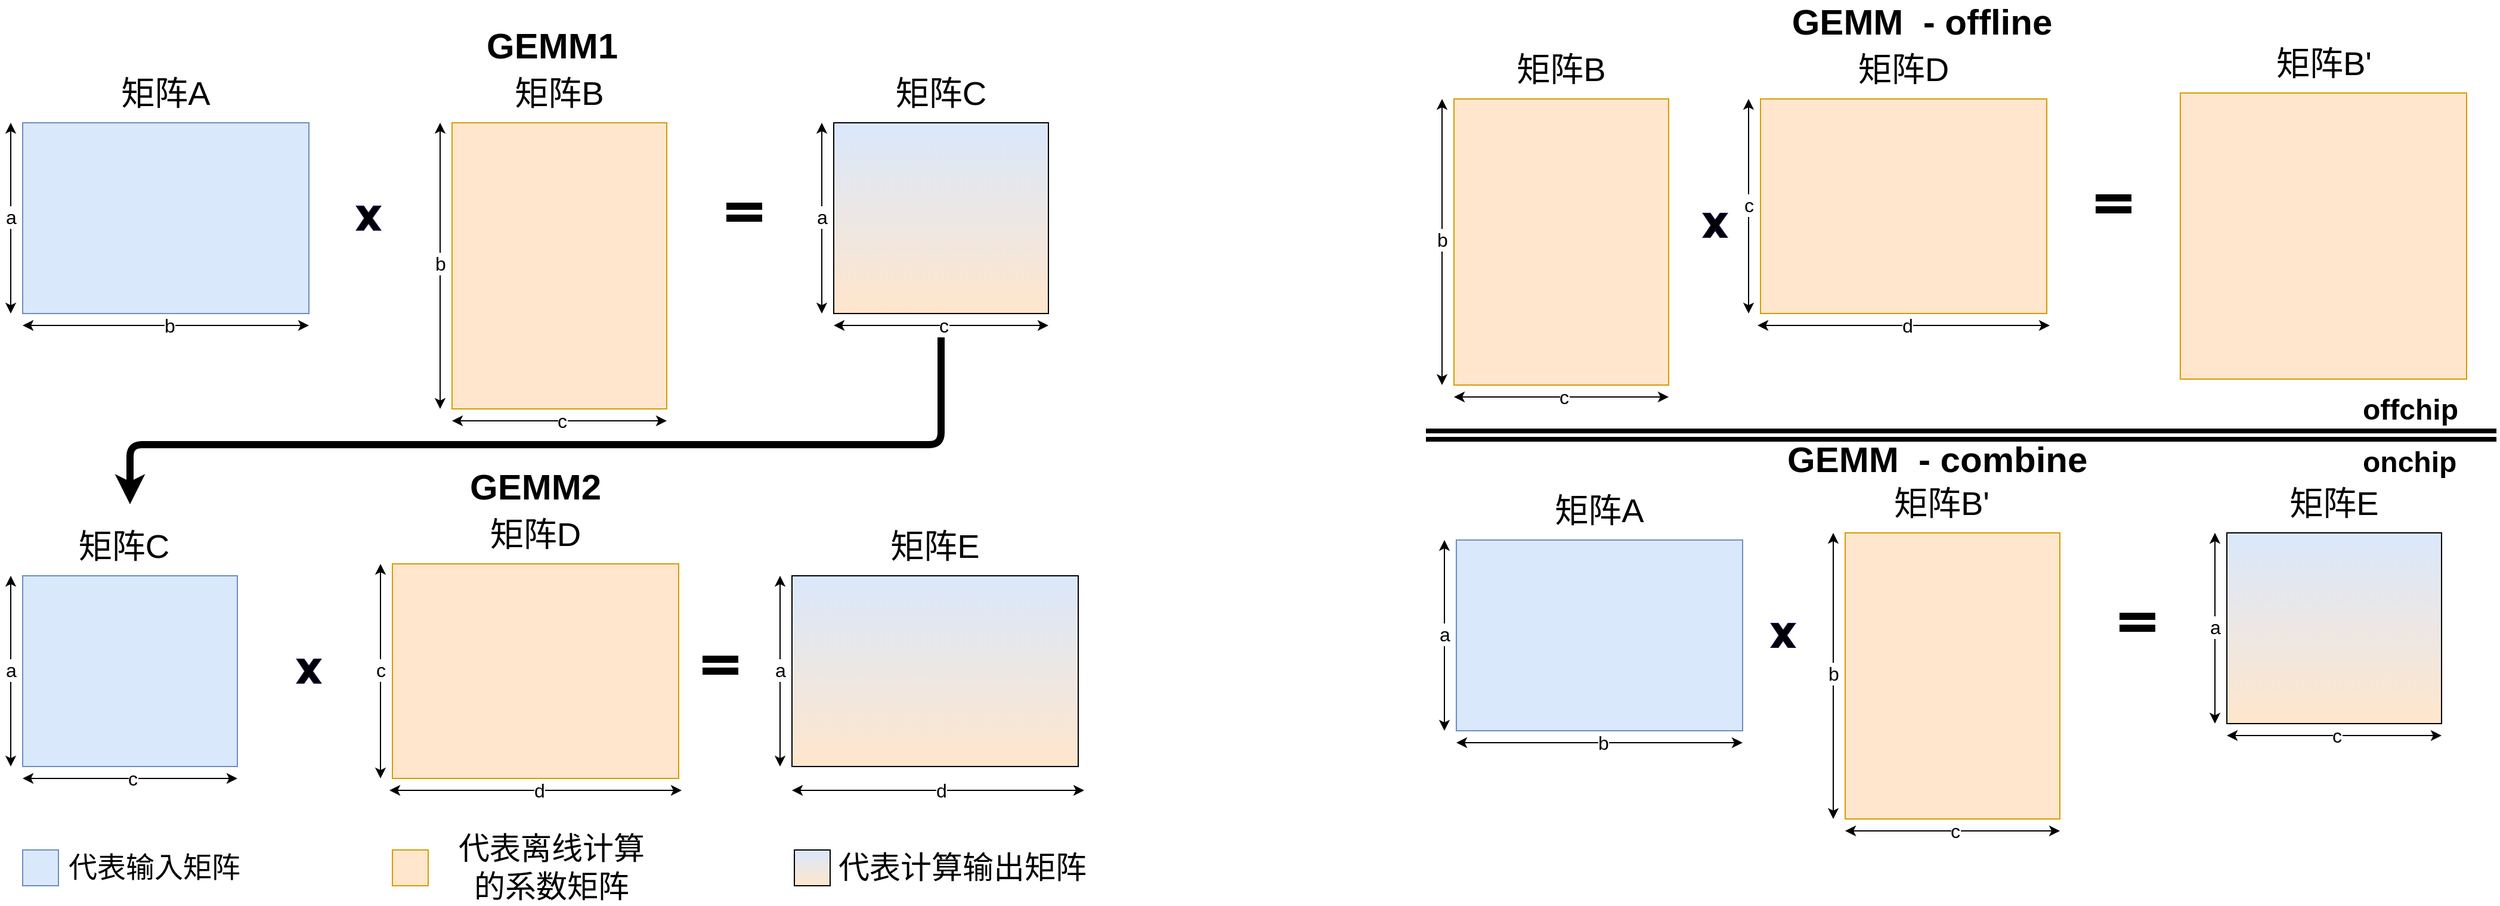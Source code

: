 <mxfile version="21.0.6" type="github" pages="2">
  <diagram name="Page-1" id="4RiBF4p74DhOOl9Dp6OF">
    <mxGraphModel dx="1897" dy="887" grid="0" gridSize="10" guides="1" tooltips="1" connect="1" arrows="1" fold="1" page="0" pageScale="1" pageWidth="850" pageHeight="1100" math="0" shadow="0">
      <root>
        <mxCell id="0" />
        <mxCell id="1" parent="0" />
        <mxCell id="028M3EtKcu_b-tOw9vi7-4" value="" style="rounded=0;whiteSpace=wrap;html=1;fillColor=#ffe6cc;strokeColor=#d79b00;" parent="1" vertex="1">
          <mxGeometry x="520" y="230" width="180" height="240" as="geometry" />
        </mxCell>
        <mxCell id="028M3EtKcu_b-tOw9vi7-3" value="&lt;font style=&quot;font-size: 28px;&quot;&gt;矩阵A&lt;/font&gt;" style="text;html=1;strokeColor=none;fillColor=none;align=center;verticalAlign=middle;whiteSpace=wrap;rounded=0;" parent="1" vertex="1">
          <mxGeometry x="240" y="190" width="80" height="30" as="geometry" />
        </mxCell>
        <mxCell id="028M3EtKcu_b-tOw9vi7-5" value="" style="rounded=0;whiteSpace=wrap;html=1;fillColor=#ffe6cc;strokeColor=#000000;gradientColor=#DAE8FC;gradientDirection=north;" parent="1" vertex="1">
          <mxGeometry x="840" y="230" width="180" height="160" as="geometry" />
        </mxCell>
        <mxCell id="028M3EtKcu_b-tOw9vi7-6" value="&lt;font style=&quot;font-size: 28px;&quot;&gt;矩阵B&lt;/font&gt;" style="text;html=1;strokeColor=none;fillColor=none;align=center;verticalAlign=middle;whiteSpace=wrap;rounded=0;" parent="1" vertex="1">
          <mxGeometry x="570" y="190" width="80" height="30" as="geometry" />
        </mxCell>
        <mxCell id="028M3EtKcu_b-tOw9vi7-7" value="&lt;font style=&quot;font-size: 28px;&quot;&gt;矩阵C&lt;/font&gt;" style="text;html=1;strokeColor=none;fillColor=none;align=center;verticalAlign=middle;whiteSpace=wrap;rounded=0;" parent="1" vertex="1">
          <mxGeometry x="890" y="190" width="80" height="30" as="geometry" />
        </mxCell>
        <mxCell id="028M3EtKcu_b-tOw9vi7-9" value="" style="endArrow=classic;startArrow=classic;html=1;rounded=0;fontSize=16;" parent="1" edge="1">
          <mxGeometry width="50" height="50" relative="1" as="geometry">
            <mxPoint x="150" y="390" as="sourcePoint" />
            <mxPoint x="150" y="230" as="targetPoint" />
          </mxGeometry>
        </mxCell>
        <mxCell id="028M3EtKcu_b-tOw9vi7-14" value="a" style="edgeLabel;html=1;align=center;verticalAlign=middle;resizable=0;points=[];fontSize=16;" parent="028M3EtKcu_b-tOw9vi7-9" vertex="1" connectable="0">
          <mxGeometry x="0.019" relative="1" as="geometry">
            <mxPoint as="offset" />
          </mxGeometry>
        </mxCell>
        <mxCell id="028M3EtKcu_b-tOw9vi7-15" value="" style="endArrow=classic;startArrow=classic;html=1;rounded=0;fontSize=16;" parent="1" edge="1">
          <mxGeometry width="50" height="50" relative="1" as="geometry">
            <mxPoint x="510" y="470" as="sourcePoint" />
            <mxPoint x="510" y="230" as="targetPoint" />
            <Array as="points" />
          </mxGeometry>
        </mxCell>
        <mxCell id="028M3EtKcu_b-tOw9vi7-16" value="b" style="edgeLabel;html=1;align=center;verticalAlign=middle;resizable=0;points=[];fontSize=16;" parent="028M3EtKcu_b-tOw9vi7-15" vertex="1" connectable="0">
          <mxGeometry x="0.019" relative="1" as="geometry">
            <mxPoint as="offset" />
          </mxGeometry>
        </mxCell>
        <mxCell id="028M3EtKcu_b-tOw9vi7-19" value="" style="endArrow=classic;startArrow=classic;html=1;rounded=0;fontSize=16;" parent="1" edge="1">
          <mxGeometry width="50" height="50" relative="1" as="geometry">
            <mxPoint x="830" y="390" as="sourcePoint" />
            <mxPoint x="830" y="230" as="targetPoint" />
          </mxGeometry>
        </mxCell>
        <mxCell id="028M3EtKcu_b-tOw9vi7-20" value="a" style="edgeLabel;html=1;align=center;verticalAlign=middle;resizable=0;points=[];fontSize=16;" parent="028M3EtKcu_b-tOw9vi7-19" vertex="1" connectable="0">
          <mxGeometry x="0.019" relative="1" as="geometry">
            <mxPoint as="offset" />
          </mxGeometry>
        </mxCell>
        <mxCell id="028M3EtKcu_b-tOw9vi7-21" value="" style="endArrow=classic;startArrow=classic;html=1;rounded=0;fontSize=16;" parent="1" edge="1">
          <mxGeometry width="50" height="50" relative="1" as="geometry">
            <mxPoint x="160" y="400" as="sourcePoint" />
            <mxPoint x="400" y="400" as="targetPoint" />
          </mxGeometry>
        </mxCell>
        <mxCell id="028M3EtKcu_b-tOw9vi7-22" value="b" style="edgeLabel;html=1;align=center;verticalAlign=middle;resizable=0;points=[];fontSize=16;" parent="028M3EtKcu_b-tOw9vi7-21" vertex="1" connectable="0">
          <mxGeometry x="0.019" relative="1" as="geometry">
            <mxPoint as="offset" />
          </mxGeometry>
        </mxCell>
        <mxCell id="028M3EtKcu_b-tOw9vi7-23" value="" style="endArrow=classic;startArrow=classic;html=1;rounded=0;fontSize=16;" parent="1" edge="1">
          <mxGeometry width="50" height="50" relative="1" as="geometry">
            <mxPoint x="520" y="480" as="sourcePoint" />
            <mxPoint x="700" y="480" as="targetPoint" />
          </mxGeometry>
        </mxCell>
        <mxCell id="028M3EtKcu_b-tOw9vi7-24" value="c" style="edgeLabel;html=1;align=center;verticalAlign=middle;resizable=0;points=[];fontSize=16;" parent="028M3EtKcu_b-tOw9vi7-23" vertex="1" connectable="0">
          <mxGeometry x="0.019" relative="1" as="geometry">
            <mxPoint as="offset" />
          </mxGeometry>
        </mxCell>
        <mxCell id="028M3EtKcu_b-tOw9vi7-25" value="" style="endArrow=classic;startArrow=classic;html=1;rounded=0;fontSize=16;" parent="1" edge="1">
          <mxGeometry width="50" height="50" relative="1" as="geometry">
            <mxPoint x="840" y="400.0" as="sourcePoint" />
            <mxPoint x="1020" y="400.0" as="targetPoint" />
          </mxGeometry>
        </mxCell>
        <mxCell id="028M3EtKcu_b-tOw9vi7-26" value="c" style="edgeLabel;html=1;align=center;verticalAlign=middle;resizable=0;points=[];fontSize=16;" parent="028M3EtKcu_b-tOw9vi7-25" vertex="1" connectable="0">
          <mxGeometry x="0.019" relative="1" as="geometry">
            <mxPoint as="offset" />
          </mxGeometry>
        </mxCell>
        <mxCell id="028M3EtKcu_b-tOw9vi7-27" value="" style="rounded=0;whiteSpace=wrap;html=1;fontSize=16;fillColor=#dae8fc;strokeColor=#6c8ebf;" parent="1" vertex="1">
          <mxGeometry x="160" y="230" width="240" height="20" as="geometry" />
        </mxCell>
        <mxCell id="028M3EtKcu_b-tOw9vi7-1" value="" style="rounded=0;whiteSpace=wrap;html=1;fillColor=#dae8fc;strokeColor=#6c8ebf;" parent="1" vertex="1">
          <mxGeometry x="160" y="230" width="240" height="160" as="geometry" />
        </mxCell>
        <mxCell id="028M3EtKcu_b-tOw9vi7-32" value="" style="verticalLabelPosition=bottom;verticalAlign=top;html=1;shape=mxgraph.basic.x;strokeColor=#11053b;fontSize=16;fillColor=#000000;gradientColor=none;gradientDirection=north;" parent="1" vertex="1">
          <mxGeometry x="440" y="300" width="20" height="20" as="geometry" />
        </mxCell>
        <mxCell id="028M3EtKcu_b-tOw9vi7-33" value="" style="rounded=0;whiteSpace=wrap;html=1;fillColor=#ffe6cc;strokeColor=#d79b00;" parent="1" vertex="1">
          <mxGeometry x="470" y="600" width="240" height="180" as="geometry" />
        </mxCell>
        <mxCell id="028M3EtKcu_b-tOw9vi7-35" value="&lt;font style=&quot;font-size: 28px;&quot;&gt;矩阵C&lt;/font&gt;" style="text;html=1;strokeColor=none;fillColor=none;align=center;verticalAlign=middle;whiteSpace=wrap;rounded=0;" parent="1" vertex="1">
          <mxGeometry x="205" y="570" width="80" height="30" as="geometry" />
        </mxCell>
        <mxCell id="028M3EtKcu_b-tOw9vi7-36" value="" style="rounded=0;whiteSpace=wrap;html=1;fillColor=#ffe6cc;strokeColor=#000000;gradientColor=#DAE8FC;gradientDirection=north;" parent="1" vertex="1">
          <mxGeometry x="805" y="610" width="240" height="160" as="geometry" />
        </mxCell>
        <mxCell id="028M3EtKcu_b-tOw9vi7-37" value="&lt;font style=&quot;font-size: 28px;&quot;&gt;矩阵D&lt;/font&gt;" style="text;html=1;strokeColor=none;fillColor=none;align=center;verticalAlign=middle;whiteSpace=wrap;rounded=0;" parent="1" vertex="1">
          <mxGeometry x="550" y="560" width="80" height="30" as="geometry" />
        </mxCell>
        <mxCell id="028M3EtKcu_b-tOw9vi7-38" value="&lt;font style=&quot;font-size: 28px;&quot;&gt;矩阵E&lt;/font&gt;" style="text;html=1;strokeColor=none;fillColor=none;align=center;verticalAlign=middle;whiteSpace=wrap;rounded=0;" parent="1" vertex="1">
          <mxGeometry x="885" y="570" width="80" height="30" as="geometry" />
        </mxCell>
        <mxCell id="028M3EtKcu_b-tOw9vi7-41" value="" style="endArrow=classic;startArrow=classic;html=1;rounded=0;fontSize=16;" parent="1" edge="1">
          <mxGeometry width="50" height="50" relative="1" as="geometry">
            <mxPoint x="460" y="780" as="sourcePoint" />
            <mxPoint x="460" y="600" as="targetPoint" />
            <Array as="points" />
          </mxGeometry>
        </mxCell>
        <mxCell id="028M3EtKcu_b-tOw9vi7-42" value="c" style="edgeLabel;html=1;align=center;verticalAlign=middle;resizable=0;points=[];fontSize=16;" parent="028M3EtKcu_b-tOw9vi7-41" vertex="1" connectable="0">
          <mxGeometry x="0.019" relative="1" as="geometry">
            <mxPoint as="offset" />
          </mxGeometry>
        </mxCell>
        <mxCell id="028M3EtKcu_b-tOw9vi7-43" value="" style="endArrow=classic;startArrow=classic;html=1;rounded=0;fontSize=16;" parent="1" edge="1">
          <mxGeometry width="50" height="50" relative="1" as="geometry">
            <mxPoint x="795" y="770" as="sourcePoint" />
            <mxPoint x="795" y="610" as="targetPoint" />
          </mxGeometry>
        </mxCell>
        <mxCell id="028M3EtKcu_b-tOw9vi7-44" value="a" style="edgeLabel;html=1;align=center;verticalAlign=middle;resizable=0;points=[];fontSize=16;" parent="028M3EtKcu_b-tOw9vi7-43" vertex="1" connectable="0">
          <mxGeometry x="0.019" relative="1" as="geometry">
            <mxPoint as="offset" />
          </mxGeometry>
        </mxCell>
        <mxCell id="028M3EtKcu_b-tOw9vi7-47" value="" style="endArrow=classic;startArrow=classic;html=1;rounded=0;fontSize=16;" parent="1" edge="1">
          <mxGeometry width="50" height="50" relative="1" as="geometry">
            <mxPoint x="467.5" y="790" as="sourcePoint" />
            <mxPoint x="712.5" y="790" as="targetPoint" />
          </mxGeometry>
        </mxCell>
        <mxCell id="028M3EtKcu_b-tOw9vi7-48" value="d" style="edgeLabel;html=1;align=center;verticalAlign=middle;resizable=0;points=[];fontSize=16;" parent="028M3EtKcu_b-tOw9vi7-47" vertex="1" connectable="0">
          <mxGeometry x="0.019" relative="1" as="geometry">
            <mxPoint as="offset" />
          </mxGeometry>
        </mxCell>
        <mxCell id="028M3EtKcu_b-tOw9vi7-54" value="" style="verticalLabelPosition=bottom;verticalAlign=top;html=1;shape=mxgraph.basic.x;strokeColor=#11053b;fontSize=16;fillColor=#000000;gradientColor=none;gradientDirection=north;" parent="1" vertex="1">
          <mxGeometry x="390" y="680" width="20" height="20" as="geometry" />
        </mxCell>
        <mxCell id="028M3EtKcu_b-tOw9vi7-55" value="" style="rounded=0;whiteSpace=wrap;html=1;fillColor=#dae8fc;strokeColor=#6c8ebf;" parent="1" vertex="1">
          <mxGeometry x="160" y="610" width="180" height="160" as="geometry" />
        </mxCell>
        <mxCell id="028M3EtKcu_b-tOw9vi7-56" value="" style="endArrow=classic;startArrow=classic;html=1;rounded=0;fontSize=16;" parent="1" edge="1">
          <mxGeometry width="50" height="50" relative="1" as="geometry">
            <mxPoint x="150" y="770" as="sourcePoint" />
            <mxPoint x="150" y="610" as="targetPoint" />
          </mxGeometry>
        </mxCell>
        <mxCell id="028M3EtKcu_b-tOw9vi7-57" value="a" style="edgeLabel;html=1;align=center;verticalAlign=middle;resizable=0;points=[];fontSize=16;" parent="028M3EtKcu_b-tOw9vi7-56" vertex="1" connectable="0">
          <mxGeometry x="0.019" relative="1" as="geometry">
            <mxPoint as="offset" />
          </mxGeometry>
        </mxCell>
        <mxCell id="028M3EtKcu_b-tOw9vi7-58" value="" style="endArrow=classic;startArrow=classic;html=1;rounded=0;fontSize=16;" parent="1" edge="1">
          <mxGeometry width="50" height="50" relative="1" as="geometry">
            <mxPoint x="160" y="780" as="sourcePoint" />
            <mxPoint x="340" y="780" as="targetPoint" />
          </mxGeometry>
        </mxCell>
        <mxCell id="028M3EtKcu_b-tOw9vi7-59" value="c" style="edgeLabel;html=1;align=center;verticalAlign=middle;resizable=0;points=[];fontSize=16;" parent="028M3EtKcu_b-tOw9vi7-58" vertex="1" connectable="0">
          <mxGeometry x="0.019" relative="1" as="geometry">
            <mxPoint as="offset" />
          </mxGeometry>
        </mxCell>
        <mxCell id="028M3EtKcu_b-tOw9vi7-62" value="" style="endArrow=classic;startArrow=classic;html=1;rounded=0;fontSize=16;" parent="1" edge="1">
          <mxGeometry width="50" height="50" relative="1" as="geometry">
            <mxPoint x="805" y="790" as="sourcePoint" />
            <mxPoint x="1050" y="790" as="targetPoint" />
          </mxGeometry>
        </mxCell>
        <mxCell id="028M3EtKcu_b-tOw9vi7-63" value="d" style="edgeLabel;html=1;align=center;verticalAlign=middle;resizable=0;points=[];fontSize=16;" parent="028M3EtKcu_b-tOw9vi7-62" vertex="1" connectable="0">
          <mxGeometry x="0.019" relative="1" as="geometry">
            <mxPoint as="offset" />
          </mxGeometry>
        </mxCell>
        <mxCell id="028M3EtKcu_b-tOw9vi7-70" value="" style="group" parent="1" vertex="1" connectable="0">
          <mxGeometry x="750" y="300" width="30" height="10" as="geometry" />
        </mxCell>
        <mxCell id="028M3EtKcu_b-tOw9vi7-66" value="" style="endArrow=none;html=1;rounded=0;fontSize=16;strokeWidth=6;" parent="028M3EtKcu_b-tOw9vi7-70" edge="1">
          <mxGeometry width="50" height="50" relative="1" as="geometry">
            <mxPoint as="sourcePoint" />
            <mxPoint x="30" as="targetPoint" />
          </mxGeometry>
        </mxCell>
        <mxCell id="028M3EtKcu_b-tOw9vi7-69" value="" style="endArrow=none;html=1;rounded=0;fontSize=16;strokeWidth=6;" parent="028M3EtKcu_b-tOw9vi7-70" edge="1">
          <mxGeometry width="50" height="50" relative="1" as="geometry">
            <mxPoint y="10" as="sourcePoint" />
            <mxPoint x="30" y="10" as="targetPoint" />
          </mxGeometry>
        </mxCell>
        <mxCell id="028M3EtKcu_b-tOw9vi7-71" value="" style="group" parent="1" vertex="1" connectable="0">
          <mxGeometry x="730" y="680" width="30" height="10" as="geometry" />
        </mxCell>
        <mxCell id="028M3EtKcu_b-tOw9vi7-72" value="" style="endArrow=none;html=1;rounded=0;fontSize=16;strokeWidth=6;" parent="028M3EtKcu_b-tOw9vi7-71" edge="1">
          <mxGeometry width="50" height="50" relative="1" as="geometry">
            <mxPoint as="sourcePoint" />
            <mxPoint x="30" as="targetPoint" />
          </mxGeometry>
        </mxCell>
        <mxCell id="028M3EtKcu_b-tOw9vi7-73" value="" style="endArrow=none;html=1;rounded=0;fontSize=16;strokeWidth=6;" parent="028M3EtKcu_b-tOw9vi7-71" edge="1">
          <mxGeometry width="50" height="50" relative="1" as="geometry">
            <mxPoint y="10" as="sourcePoint" />
            <mxPoint x="30" y="10" as="targetPoint" />
          </mxGeometry>
        </mxCell>
        <mxCell id="028M3EtKcu_b-tOw9vi7-74" value="&lt;b style=&quot;&quot;&gt;&lt;font style=&quot;font-size: 30px;&quot;&gt;GEMM1&lt;/font&gt;&lt;/b&gt;" style="text;html=1;strokeColor=none;fillColor=none;align=center;verticalAlign=middle;whiteSpace=wrap;rounded=0;" parent="1" vertex="1">
          <mxGeometry x="563.5" y="150" width="80" height="30" as="geometry" />
        </mxCell>
        <mxCell id="028M3EtKcu_b-tOw9vi7-76" value="&lt;b style=&quot;&quot;&gt;&lt;font style=&quot;font-size: 30px;&quot;&gt;GEMM2&lt;/font&gt;&lt;br&gt;&lt;/b&gt;" style="text;html=1;strokeColor=none;fillColor=none;align=center;verticalAlign=middle;whiteSpace=wrap;rounded=0;" parent="1" vertex="1">
          <mxGeometry x="550" y="520" width="80" height="30" as="geometry" />
        </mxCell>
        <mxCell id="028M3EtKcu_b-tOw9vi7-78" value="" style="rounded=0;whiteSpace=wrap;html=1;fillColor=#ffe6cc;strokeColor=#d79b00;" parent="1" vertex="1">
          <mxGeometry x="1360" y="210" width="180" height="240" as="geometry" />
        </mxCell>
        <mxCell id="028M3EtKcu_b-tOw9vi7-79" value="" style="endArrow=classic;startArrow=classic;html=1;rounded=0;fontSize=16;" parent="1" edge="1">
          <mxGeometry width="50" height="50" relative="1" as="geometry">
            <mxPoint x="1350" y="450" as="sourcePoint" />
            <mxPoint x="1350" y="210" as="targetPoint" />
            <Array as="points" />
          </mxGeometry>
        </mxCell>
        <mxCell id="028M3EtKcu_b-tOw9vi7-80" value="b" style="edgeLabel;html=1;align=center;verticalAlign=middle;resizable=0;points=[];fontSize=16;" parent="028M3EtKcu_b-tOw9vi7-79" vertex="1" connectable="0">
          <mxGeometry x="0.019" relative="1" as="geometry">
            <mxPoint as="offset" />
          </mxGeometry>
        </mxCell>
        <mxCell id="028M3EtKcu_b-tOw9vi7-81" value="" style="endArrow=classic;startArrow=classic;html=1;rounded=0;fontSize=16;" parent="1" edge="1">
          <mxGeometry width="50" height="50" relative="1" as="geometry">
            <mxPoint x="1360" y="460" as="sourcePoint" />
            <mxPoint x="1540" y="460" as="targetPoint" />
          </mxGeometry>
        </mxCell>
        <mxCell id="028M3EtKcu_b-tOw9vi7-82" value="c" style="edgeLabel;html=1;align=center;verticalAlign=middle;resizable=0;points=[];fontSize=16;" parent="028M3EtKcu_b-tOw9vi7-81" vertex="1" connectable="0">
          <mxGeometry x="0.019" relative="1" as="geometry">
            <mxPoint as="offset" />
          </mxGeometry>
        </mxCell>
        <mxCell id="028M3EtKcu_b-tOw9vi7-83" value="&lt;font style=&quot;font-size: 28px;&quot;&gt;矩阵B&lt;/font&gt;" style="text;html=1;strokeColor=none;fillColor=none;align=center;verticalAlign=middle;whiteSpace=wrap;rounded=0;" parent="1" vertex="1">
          <mxGeometry x="1410" y="170" width="80" height="30" as="geometry" />
        </mxCell>
        <mxCell id="028M3EtKcu_b-tOw9vi7-84" value="" style="rounded=0;whiteSpace=wrap;html=1;fillColor=#ffe6cc;strokeColor=#d79b00;" parent="1" vertex="1">
          <mxGeometry x="1617" y="210.0" width="240" height="180" as="geometry" />
        </mxCell>
        <mxCell id="028M3EtKcu_b-tOw9vi7-85" value="&lt;font style=&quot;font-size: 28px;&quot;&gt;矩阵D&lt;/font&gt;" style="text;html=1;strokeColor=none;fillColor=none;align=center;verticalAlign=middle;whiteSpace=wrap;rounded=0;" parent="1" vertex="1">
          <mxGeometry x="1697" y="170.0" width="80" height="30" as="geometry" />
        </mxCell>
        <mxCell id="028M3EtKcu_b-tOw9vi7-86" value="" style="endArrow=classic;startArrow=classic;html=1;rounded=0;fontSize=16;" parent="1" edge="1">
          <mxGeometry width="50" height="50" relative="1" as="geometry">
            <mxPoint x="1607" y="390" as="sourcePoint" />
            <mxPoint x="1607" y="210.0" as="targetPoint" />
            <Array as="points" />
          </mxGeometry>
        </mxCell>
        <mxCell id="028M3EtKcu_b-tOw9vi7-87" value="c" style="edgeLabel;html=1;align=center;verticalAlign=middle;resizable=0;points=[];fontSize=16;" parent="028M3EtKcu_b-tOw9vi7-86" vertex="1" connectable="0">
          <mxGeometry x="0.019" relative="1" as="geometry">
            <mxPoint as="offset" />
          </mxGeometry>
        </mxCell>
        <mxCell id="028M3EtKcu_b-tOw9vi7-88" value="" style="endArrow=classic;startArrow=classic;html=1;rounded=0;fontSize=16;" parent="1" edge="1">
          <mxGeometry width="50" height="50" relative="1" as="geometry">
            <mxPoint x="1614.5" y="400" as="sourcePoint" />
            <mxPoint x="1859.5" y="400" as="targetPoint" />
          </mxGeometry>
        </mxCell>
        <mxCell id="028M3EtKcu_b-tOw9vi7-89" value="d" style="edgeLabel;html=1;align=center;verticalAlign=middle;resizable=0;points=[];fontSize=16;" parent="028M3EtKcu_b-tOw9vi7-88" vertex="1" connectable="0">
          <mxGeometry x="0.019" relative="1" as="geometry">
            <mxPoint as="offset" />
          </mxGeometry>
        </mxCell>
        <mxCell id="028M3EtKcu_b-tOw9vi7-90" value="" style="verticalLabelPosition=bottom;verticalAlign=top;html=1;shape=mxgraph.basic.x;strokeColor=#11053b;fontSize=16;fillColor=#000000;gradientColor=none;gradientDirection=north;" parent="1" vertex="1">
          <mxGeometry x="1569" y="306" width="20" height="20" as="geometry" />
        </mxCell>
        <mxCell id="028M3EtKcu_b-tOw9vi7-91" value="" style="rounded=0;whiteSpace=wrap;html=1;strokeColor=#6c8ebf;fontSize=16;fillColor=#dae8fc;gradientDirection=north;" parent="1" vertex="1">
          <mxGeometry x="160" y="840" width="30" height="30" as="geometry" />
        </mxCell>
        <mxCell id="028M3EtKcu_b-tOw9vi7-92" value="&lt;font style=&quot;font-size: 24px;&quot;&gt;代表输入矩阵&lt;/font&gt;" style="text;html=1;strokeColor=none;fillColor=none;align=center;verticalAlign=middle;whiteSpace=wrap;rounded=0;fontSize=16;" parent="1" vertex="1">
          <mxGeometry x="195" y="840" width="151" height="30" as="geometry" />
        </mxCell>
        <mxCell id="028M3EtKcu_b-tOw9vi7-93" value="" style="rounded=0;whiteSpace=wrap;html=1;strokeColor=#d79b00;fontSize=16;fillColor=#ffe6cc;gradientDirection=north;" parent="1" vertex="1">
          <mxGeometry x="470" y="840" width="30" height="30" as="geometry" />
        </mxCell>
        <mxCell id="028M3EtKcu_b-tOw9vi7-94" value="&lt;font style=&quot;font-size: 26px;&quot;&gt;代表离线计算&lt;br&gt;的系数矩阵&lt;/font&gt;" style="text;html=1;strokeColor=none;fillColor=none;align=center;verticalAlign=middle;whiteSpace=wrap;rounded=0;fontSize=16;" parent="1" vertex="1">
          <mxGeometry x="488" y="840" width="231" height="30" as="geometry" />
        </mxCell>
        <mxCell id="028M3EtKcu_b-tOw9vi7-95" value="" style="rounded=0;whiteSpace=wrap;html=1;fillColor=#ffe6cc;strokeColor=#000000;gradientColor=#DAE8FC;gradientDirection=north;" parent="1" vertex="1">
          <mxGeometry x="807" y="840" width="30" height="30" as="geometry" />
        </mxCell>
        <mxCell id="028M3EtKcu_b-tOw9vi7-96" value="&lt;font style=&quot;font-size: 26px;&quot;&gt;代表计算输出矩阵&lt;/font&gt;" style="text;html=1;strokeColor=none;fillColor=none;align=center;verticalAlign=middle;whiteSpace=wrap;rounded=0;fontSize=16;" parent="1" vertex="1">
          <mxGeometry x="840" y="840" width="216" height="30" as="geometry" />
        </mxCell>
        <mxCell id="028M3EtKcu_b-tOw9vi7-97" value="" style="rounded=0;whiteSpace=wrap;html=1;fillColor=#ffe6cc;strokeColor=#d79b00;" parent="1" vertex="1">
          <mxGeometry x="1969" y="205.0" width="240" height="240" as="geometry" />
        </mxCell>
        <mxCell id="028M3EtKcu_b-tOw9vi7-98" value="" style="group" parent="1" vertex="1" connectable="0">
          <mxGeometry x="1898" y="293" width="30" height="10" as="geometry" />
        </mxCell>
        <mxCell id="028M3EtKcu_b-tOw9vi7-99" value="" style="endArrow=none;html=1;rounded=0;fontSize=16;strokeWidth=6;" parent="028M3EtKcu_b-tOw9vi7-98" edge="1">
          <mxGeometry width="50" height="50" relative="1" as="geometry">
            <mxPoint as="sourcePoint" />
            <mxPoint x="30" as="targetPoint" />
          </mxGeometry>
        </mxCell>
        <mxCell id="028M3EtKcu_b-tOw9vi7-100" value="" style="endArrow=none;html=1;rounded=0;fontSize=16;strokeWidth=6;" parent="028M3EtKcu_b-tOw9vi7-98" edge="1">
          <mxGeometry width="50" height="50" relative="1" as="geometry">
            <mxPoint y="10" as="sourcePoint" />
            <mxPoint x="30" y="10" as="targetPoint" />
          </mxGeometry>
        </mxCell>
        <mxCell id="028M3EtKcu_b-tOw9vi7-101" value="&lt;font style=&quot;font-size: 28px;&quot;&gt;矩阵B&#39;&lt;/font&gt;" style="text;html=1;strokeColor=none;fillColor=none;align=center;verticalAlign=middle;whiteSpace=wrap;rounded=0;" parent="1" vertex="1">
          <mxGeometry x="2036.5" y="165" width="105" height="30" as="geometry" />
        </mxCell>
        <mxCell id="028M3EtKcu_b-tOw9vi7-123" value="" style="rounded=0;whiteSpace=wrap;html=1;fillColor=#ffe6cc;strokeColor=#d79b00;" parent="1" vertex="1">
          <mxGeometry x="1688" y="574" width="180" height="240" as="geometry" />
        </mxCell>
        <mxCell id="028M3EtKcu_b-tOw9vi7-124" value="&lt;font style=&quot;font-size: 28px;&quot;&gt;矩阵A&lt;/font&gt;" style="text;html=1;strokeColor=none;fillColor=none;align=center;verticalAlign=middle;whiteSpace=wrap;rounded=0;" parent="1" vertex="1">
          <mxGeometry x="1442" y="540" width="80" height="30" as="geometry" />
        </mxCell>
        <mxCell id="028M3EtKcu_b-tOw9vi7-125" value="" style="rounded=0;whiteSpace=wrap;html=1;fillColor=#ffe6cc;strokeColor=#000000;gradientColor=#DAE8FC;gradientDirection=north;" parent="1" vertex="1">
          <mxGeometry x="2008" y="574" width="180" height="160" as="geometry" />
        </mxCell>
        <mxCell id="028M3EtKcu_b-tOw9vi7-126" value="&lt;font style=&quot;font-size: 28px;&quot;&gt;矩阵B&#39;&lt;/font&gt;" style="text;html=1;strokeColor=none;fillColor=none;align=center;verticalAlign=middle;whiteSpace=wrap;rounded=0;" parent="1" vertex="1">
          <mxGeometry x="1720" y="534" width="98" height="30" as="geometry" />
        </mxCell>
        <mxCell id="028M3EtKcu_b-tOw9vi7-127" value="&lt;font style=&quot;font-size: 28px;&quot;&gt;矩阵E&lt;/font&gt;" style="text;html=1;strokeColor=none;fillColor=none;align=center;verticalAlign=middle;whiteSpace=wrap;rounded=0;" parent="1" vertex="1">
          <mxGeometry x="2058" y="534" width="80" height="30" as="geometry" />
        </mxCell>
        <mxCell id="028M3EtKcu_b-tOw9vi7-128" value="" style="endArrow=classic;startArrow=classic;html=1;rounded=0;fontSize=16;" parent="1" edge="1">
          <mxGeometry width="50" height="50" relative="1" as="geometry">
            <mxPoint x="1352" y="740" as="sourcePoint" />
            <mxPoint x="1352" y="580" as="targetPoint" />
          </mxGeometry>
        </mxCell>
        <mxCell id="028M3EtKcu_b-tOw9vi7-129" value="a" style="edgeLabel;html=1;align=center;verticalAlign=middle;resizable=0;points=[];fontSize=16;" parent="028M3EtKcu_b-tOw9vi7-128" vertex="1" connectable="0">
          <mxGeometry x="0.019" relative="1" as="geometry">
            <mxPoint as="offset" />
          </mxGeometry>
        </mxCell>
        <mxCell id="028M3EtKcu_b-tOw9vi7-130" value="" style="endArrow=classic;startArrow=classic;html=1;rounded=0;fontSize=16;" parent="1" edge="1">
          <mxGeometry width="50" height="50" relative="1" as="geometry">
            <mxPoint x="1678" y="814" as="sourcePoint" />
            <mxPoint x="1678" y="574" as="targetPoint" />
            <Array as="points" />
          </mxGeometry>
        </mxCell>
        <mxCell id="028M3EtKcu_b-tOw9vi7-131" value="b" style="edgeLabel;html=1;align=center;verticalAlign=middle;resizable=0;points=[];fontSize=16;" parent="028M3EtKcu_b-tOw9vi7-130" vertex="1" connectable="0">
          <mxGeometry x="0.019" relative="1" as="geometry">
            <mxPoint as="offset" />
          </mxGeometry>
        </mxCell>
        <mxCell id="028M3EtKcu_b-tOw9vi7-132" value="" style="endArrow=classic;startArrow=classic;html=1;rounded=0;fontSize=16;" parent="1" edge="1">
          <mxGeometry width="50" height="50" relative="1" as="geometry">
            <mxPoint x="1998" y="734" as="sourcePoint" />
            <mxPoint x="1998" y="574" as="targetPoint" />
          </mxGeometry>
        </mxCell>
        <mxCell id="028M3EtKcu_b-tOw9vi7-133" value="a" style="edgeLabel;html=1;align=center;verticalAlign=middle;resizable=0;points=[];fontSize=16;" parent="028M3EtKcu_b-tOw9vi7-132" vertex="1" connectable="0">
          <mxGeometry x="0.019" relative="1" as="geometry">
            <mxPoint as="offset" />
          </mxGeometry>
        </mxCell>
        <mxCell id="028M3EtKcu_b-tOw9vi7-134" value="" style="endArrow=classic;startArrow=classic;html=1;rounded=0;fontSize=16;" parent="1" edge="1">
          <mxGeometry width="50" height="50" relative="1" as="geometry">
            <mxPoint x="1362" y="750" as="sourcePoint" />
            <mxPoint x="1602" y="750" as="targetPoint" />
          </mxGeometry>
        </mxCell>
        <mxCell id="028M3EtKcu_b-tOw9vi7-135" value="b" style="edgeLabel;html=1;align=center;verticalAlign=middle;resizable=0;points=[];fontSize=16;" parent="028M3EtKcu_b-tOw9vi7-134" vertex="1" connectable="0">
          <mxGeometry x="0.019" relative="1" as="geometry">
            <mxPoint as="offset" />
          </mxGeometry>
        </mxCell>
        <mxCell id="028M3EtKcu_b-tOw9vi7-136" value="" style="endArrow=classic;startArrow=classic;html=1;rounded=0;fontSize=16;" parent="1" edge="1">
          <mxGeometry width="50" height="50" relative="1" as="geometry">
            <mxPoint x="1688" y="824" as="sourcePoint" />
            <mxPoint x="1868" y="824" as="targetPoint" />
          </mxGeometry>
        </mxCell>
        <mxCell id="028M3EtKcu_b-tOw9vi7-137" value="c" style="edgeLabel;html=1;align=center;verticalAlign=middle;resizable=0;points=[];fontSize=16;" parent="028M3EtKcu_b-tOw9vi7-136" vertex="1" connectable="0">
          <mxGeometry x="0.019" relative="1" as="geometry">
            <mxPoint as="offset" />
          </mxGeometry>
        </mxCell>
        <mxCell id="028M3EtKcu_b-tOw9vi7-138" value="" style="endArrow=classic;startArrow=classic;html=1;rounded=0;fontSize=16;" parent="1" edge="1">
          <mxGeometry width="50" height="50" relative="1" as="geometry">
            <mxPoint x="2008" y="744" as="sourcePoint" />
            <mxPoint x="2188" y="744" as="targetPoint" />
          </mxGeometry>
        </mxCell>
        <mxCell id="028M3EtKcu_b-tOw9vi7-139" value="c" style="edgeLabel;html=1;align=center;verticalAlign=middle;resizable=0;points=[];fontSize=16;" parent="028M3EtKcu_b-tOw9vi7-138" vertex="1" connectable="0">
          <mxGeometry x="0.019" relative="1" as="geometry">
            <mxPoint as="offset" />
          </mxGeometry>
        </mxCell>
        <mxCell id="028M3EtKcu_b-tOw9vi7-140" value="" style="rounded=0;whiteSpace=wrap;html=1;fontSize=16;fillColor=#dae8fc;strokeColor=#6c8ebf;" parent="1" vertex="1">
          <mxGeometry x="1362" y="580" width="240" height="20" as="geometry" />
        </mxCell>
        <mxCell id="028M3EtKcu_b-tOw9vi7-141" value="" style="rounded=0;whiteSpace=wrap;html=1;fillColor=#dae8fc;strokeColor=#6c8ebf;" parent="1" vertex="1">
          <mxGeometry x="1362" y="580" width="240" height="160" as="geometry" />
        </mxCell>
        <mxCell id="028M3EtKcu_b-tOw9vi7-142" value="" style="verticalLabelPosition=bottom;verticalAlign=top;html=1;shape=mxgraph.basic.x;strokeColor=#11053b;fontSize=16;fillColor=#000000;gradientColor=none;gradientDirection=north;" parent="1" vertex="1">
          <mxGeometry x="1626" y="650" width="20" height="20" as="geometry" />
        </mxCell>
        <mxCell id="028M3EtKcu_b-tOw9vi7-143" value="" style="group" parent="1" vertex="1" connectable="0">
          <mxGeometry x="1918" y="644" width="30" height="10" as="geometry" />
        </mxCell>
        <mxCell id="028M3EtKcu_b-tOw9vi7-144" value="" style="endArrow=none;html=1;rounded=0;fontSize=16;strokeWidth=6;" parent="028M3EtKcu_b-tOw9vi7-143" edge="1">
          <mxGeometry width="50" height="50" relative="1" as="geometry">
            <mxPoint as="sourcePoint" />
            <mxPoint x="30" as="targetPoint" />
          </mxGeometry>
        </mxCell>
        <mxCell id="028M3EtKcu_b-tOw9vi7-145" value="" style="endArrow=none;html=1;rounded=0;fontSize=16;strokeWidth=6;" parent="028M3EtKcu_b-tOw9vi7-143" edge="1">
          <mxGeometry width="50" height="50" relative="1" as="geometry">
            <mxPoint y="10" as="sourcePoint" />
            <mxPoint x="30" y="10" as="targetPoint" />
          </mxGeometry>
        </mxCell>
        <mxCell id="028M3EtKcu_b-tOw9vi7-146" value="&lt;b style=&quot;&quot;&gt;&lt;font style=&quot;font-size: 30px;&quot;&gt;GEMM &amp;nbsp;- combine&amp;nbsp;&lt;/font&gt;&lt;/b&gt;" style="text;html=1;strokeColor=none;fillColor=none;align=center;verticalAlign=middle;whiteSpace=wrap;rounded=0;" parent="1" vertex="1">
          <mxGeometry x="1608.5" y="497" width="321" height="30" as="geometry" />
        </mxCell>
        <mxCell id="028M3EtKcu_b-tOw9vi7-147" value="&lt;b style=&quot;&quot;&gt;&lt;font style=&quot;font-size: 30px;&quot;&gt;GEMM &amp;nbsp;- offline&lt;/font&gt;&lt;/b&gt;" style="text;html=1;strokeColor=none;fillColor=none;align=center;verticalAlign=middle;whiteSpace=wrap;rounded=0;" parent="1" vertex="1">
          <mxGeometry x="1607" y="130" width="291" height="30" as="geometry" />
        </mxCell>
        <mxCell id="028M3EtKcu_b-tOw9vi7-148" value="" style="endArrow=classic;html=1;rounded=1;strokeWidth=6;fontSize=20;" parent="1" edge="1">
          <mxGeometry width="50" height="50" relative="1" as="geometry">
            <mxPoint x="930" y="410" as="sourcePoint" />
            <mxPoint x="250" y="550" as="targetPoint" />
            <Array as="points">
              <mxPoint x="930" y="500" />
              <mxPoint x="250" y="500" />
            </Array>
          </mxGeometry>
        </mxCell>
        <mxCell id="f4edF6H-629D5PfsEql4-1" value="" style="shape=link;html=1;rounded=0;strokeWidth=4;" parent="1" edge="1">
          <mxGeometry width="100" relative="1" as="geometry">
            <mxPoint x="1336.5" y="492" as="sourcePoint" />
            <mxPoint x="2234" y="492" as="targetPoint" />
          </mxGeometry>
        </mxCell>
        <mxCell id="f4edF6H-629D5PfsEql4-2" value="&lt;div style=&quot;text-align: center;&quot;&gt;&lt;b&gt;&lt;font style=&quot;font-size: 24px;&quot;&gt;onchip&lt;/font&gt;&lt;/b&gt;&lt;/div&gt;" style="text;whiteSpace=wrap;html=1;" parent="1" vertex="1">
          <mxGeometry x="2120.002" y="494.004" width="74" height="36" as="geometry" />
        </mxCell>
        <mxCell id="f4edF6H-629D5PfsEql4-3" value="&lt;div style=&quot;text-align: center;&quot;&gt;&lt;b&gt;&lt;font style=&quot;font-size: 24px;&quot;&gt;offchip&lt;/font&gt;&lt;/b&gt;&lt;/div&gt;" style="text;whiteSpace=wrap;html=1;" parent="1" vertex="1">
          <mxGeometry x="2120" y="450" width="74" height="41" as="geometry" />
        </mxCell>
      </root>
    </mxGraphModel>
  </diagram>
  <diagram id="oiucNzlXCilykjNm3Bmw" name="Page-2">
    <mxGraphModel dx="2412" dy="900" grid="1" gridSize="10" guides="1" tooltips="1" connect="1" arrows="1" fold="1" page="1" pageScale="1" pageWidth="850" pageHeight="1100" math="0" shadow="0">
      <root>
        <mxCell id="0" />
        <mxCell id="1" parent="0" />
        <mxCell id="quefRRw73lyxwAcMMw86-1" value="" style="endArrow=none;startArrow=classic;html=1;fontSize=10;strokeWidth=4;strokeColor=#ffcd5a;endSize=3;startSize=3;endFill=0;fillColor=#fff9e7;exitX=0.75;exitY=1;exitDx=0;exitDy=0;" edge="1" parent="1" source="quefRRw73lyxwAcMMw86-122">
          <mxGeometry width="50" height="50" relative="1" as="geometry">
            <mxPoint x="2020.49" y="412.5" as="sourcePoint" />
            <mxPoint x="1880" y="730" as="targetPoint" />
            <Array as="points">
              <mxPoint x="2012" y="730" />
            </Array>
          </mxGeometry>
        </mxCell>
        <mxCell id="quefRRw73lyxwAcMMw86-2" value="" style="endArrow=none;startArrow=classic;html=1;fontSize=10;strokeWidth=4;strokeColor=#ffcd5a;endSize=3;startSize=3;endFill=0;fillColor=#fff9e7;entryX=0.5;entryY=0;entryDx=0;entryDy=0;exitX=0.5;exitY=1;exitDx=0;exitDy=0;" edge="1" parent="1">
          <mxGeometry width="50" height="50" relative="1" as="geometry">
            <mxPoint x="1878.74" y="412.5" as="sourcePoint" />
            <mxPoint x="1738.25" y="755.595" as="targetPoint" />
            <Array as="points">
              <mxPoint x="1881.74" y="756" />
            </Array>
          </mxGeometry>
        </mxCell>
        <mxCell id="quefRRw73lyxwAcMMw86-3" value="" style="rounded=1;whiteSpace=wrap;html=1;fontSize=10;fillColor=#f0fff5;strokeColor=#3ce4bb;" vertex="1" parent="1">
          <mxGeometry x="-229.5" y="439.0" width="482" height="268" as="geometry" />
        </mxCell>
        <mxCell id="quefRRw73lyxwAcMMw86-4" value="&lt;b style=&quot;color: rgb(0 , 0 , 0) ; font-size: 24px&quot;&gt;存边计算块&lt;/b&gt;&lt;font color=&quot;#000000&quot; size=&quot;1&quot;&gt;&lt;b style=&quot;font-size: 24px&quot;&gt;&amp;nbsp;#n&lt;/b&gt;&lt;/font&gt;" style="text;html=1;strokeColor=none;fillColor=none;align=center;verticalAlign=middle;whiteSpace=wrap;rounded=0;fontSize=10;opacity=50;" vertex="1" parent="1">
          <mxGeometry x="-11" y="447" width="206" height="20" as="geometry" />
        </mxCell>
        <mxCell id="quefRRw73lyxwAcMMw86-5" value="" style="endArrow=classic;html=1;rounded=1;fontFamily=Times New Roman;fontSize=28;fillColor=#fff9e7;strokeColor=#ffcd5a;exitX=0.5;exitY=0;exitDx=0;exitDy=0;strokeWidth=4;entryX=0;entryY=0;entryDx=87;entryDy=0;entryPerimeter=0;" edge="1" parent="1" target="quefRRw73lyxwAcMMw86-9">
          <mxGeometry width="50" height="50" relative="1" as="geometry">
            <mxPoint x="233" y="641.185" as="sourcePoint" />
            <mxPoint x="417" y="641" as="targetPoint" />
            <Array as="points">
              <mxPoint x="444" y="641" />
            </Array>
          </mxGeometry>
        </mxCell>
        <mxCell id="quefRRw73lyxwAcMMw86-6" value="" style="endArrow=none;startArrow=classic;html=1;fontSize=10;strokeWidth=4;strokeColor=#ffb076;endSize=3;startSize=3;endFill=0;fillColor=#ffe9e0;" edge="1" parent="1">
          <mxGeometry width="50" height="50" relative="1" as="geometry">
            <mxPoint x="-68" y="439" as="sourcePoint" />
            <mxPoint x="-68" y="400" as="targetPoint" />
            <Array as="points" />
          </mxGeometry>
        </mxCell>
        <mxCell id="quefRRw73lyxwAcMMw86-7" value="" style="rounded=1;whiteSpace=wrap;html=1;fontSize=10;fillColor=#f0fff5;strokeColor=#3ce4bb;" vertex="1" parent="1">
          <mxGeometry x="-171" y="488.59" width="482" height="268" as="geometry" />
        </mxCell>
        <mxCell id="quefRRw73lyxwAcMMw86-8" value="" style="endArrow=none;startArrow=classic;html=1;fontSize=10;strokeWidth=4;strokeColor=#ffb076;endSize=3;startSize=3;endFill=0;fillColor=#ffe9e0;" edge="1" parent="1">
          <mxGeometry width="50" height="50" relative="1" as="geometry">
            <mxPoint x="-40" y="488" as="sourcePoint" />
            <mxPoint x="-40" y="406" as="targetPoint" />
            <Array as="points" />
          </mxGeometry>
        </mxCell>
        <mxCell id="quefRRw73lyxwAcMMw86-9" value="" style="shape=cube;whiteSpace=wrap;html=1;boundedLbl=1;backgroundOutline=1;darkOpacity=0.05;darkOpacity2=0.1;fontFamily=Times New Roman;fontSize=64;rotation=90;size=8;fillColor=#fff9e7;strokeColor=#ffcd5a;" vertex="1" parent="1">
          <mxGeometry x="349" y="162" width="95" height="95" as="geometry" />
        </mxCell>
        <mxCell id="quefRRw73lyxwAcMMw86-10" value="" style="shape=cube;whiteSpace=wrap;html=1;boundedLbl=1;backgroundOutline=1;darkOpacity=0.05;darkOpacity2=0.1;fontFamily=Times New Roman;fontSize=64;size=53;" vertex="1" parent="1">
          <mxGeometry x="-7" y="267" width="80" height="80" as="geometry" />
        </mxCell>
        <mxCell id="quefRRw73lyxwAcMMw86-11" value="" style="shape=cube;whiteSpace=wrap;html=1;boundedLbl=1;backgroundOutline=1;darkOpacity=0.05;darkOpacity2=0.1;fontFamily=Times New Roman;fontSize=64;size=53;" vertex="1" parent="1">
          <mxGeometry x="123" y="152" width="80" height="80" as="geometry" />
        </mxCell>
        <mxCell id="quefRRw73lyxwAcMMw86-12" value="" style="shape=cube;whiteSpace=wrap;html=1;boundedLbl=1;backgroundOutline=1;darkOpacity=0.05;darkOpacity2=0.1;fontFamily=Times New Roman;fontSize=64;fillColor=#ffe9e0;strokeColor=#ffb076;size=54;" vertex="1" parent="1">
          <mxGeometry x="-270" y="184" width="140" height="140" as="geometry" />
        </mxCell>
        <mxCell id="quefRRw73lyxwAcMMw86-13" value="" style="rounded=1;whiteSpace=wrap;html=1;fontSize=10;fillColor=#f0fff5;strokeColor=#3ce4bb;" vertex="1" parent="1">
          <mxGeometry x="-153" y="509.09" width="482" height="268" as="geometry" />
        </mxCell>
        <mxCell id="quefRRw73lyxwAcMMw86-14" value="&lt;font color=&quot;#000000&quot; size=&quot;1&quot;&gt;&lt;b style=&quot;font-size: 24px&quot;&gt;存边计算块 #0&lt;/b&gt;&lt;/font&gt;" style="text;html=1;strokeColor=none;fillColor=none;align=center;verticalAlign=middle;whiteSpace=wrap;rounded=0;fontSize=10;opacity=50;" vertex="1" parent="1">
          <mxGeometry x="1" y="517.09" width="188" height="20" as="geometry" />
        </mxCell>
        <mxCell id="quefRRw73lyxwAcMMw86-15" value="" style="endArrow=none;startArrow=classic;html=1;fontSize=10;strokeWidth=3;strokeColor=#000000;endSize=3;startSize=3;endFill=0;exitX=0.5;exitY=0;exitDx=0;exitDy=0;entryX=1;entryY=0.5;entryDx=0;entryDy=0;" edge="1" parent="1">
          <mxGeometry width="50" height="50" relative="1" as="geometry">
            <mxPoint x="256.5" y="607.09" as="sourcePoint" />
            <mxPoint x="256.635" y="583.09" as="targetPoint" />
            <Array as="points" />
          </mxGeometry>
        </mxCell>
        <mxCell id="quefRRw73lyxwAcMMw86-16" value="" style="rounded=1;whiteSpace=wrap;html=1;fontSize=10;fillColor=#ffffff;strokeColor=#000000;direction=south;" vertex="1" parent="1">
          <mxGeometry x="203.02" y="542.58" width="107.25" height="40.01" as="geometry" />
        </mxCell>
        <mxCell id="quefRRw73lyxwAcMMw86-17" value="&lt;font color=&quot;#000000&quot; size=&quot;4&quot;&gt;&lt;span&gt;&lt;b&gt;Psum&lt;br&gt;12b&lt;br&gt;&lt;/b&gt;&lt;/span&gt;&lt;/font&gt;" style="text;html=1;strokeColor=none;fillColor=#ffffff;align=center;verticalAlign=middle;whiteSpace=wrap;rounded=0;fontSize=10;opacity=50;" vertex="1" parent="1">
          <mxGeometry x="173" y="607.09" width="42" height="20" as="geometry" />
        </mxCell>
        <mxCell id="quefRRw73lyxwAcMMw86-18" value="" style="shape=trapezoid;perimeter=trapezoidPerimeter;whiteSpace=wrap;html=1;fontSize=10;direction=south;fillColor=#ffffff;strokeColor=#000000;strokeWidth=3;" vertex="1" parent="1">
          <mxGeometry x="105" y="558.59" width="37" height="198" as="geometry" />
        </mxCell>
        <mxCell id="quefRRw73lyxwAcMMw86-19" value="&lt;font color=&quot;#000000&quot; size=&quot;4&quot;&gt;&lt;span&gt;&lt;b&gt;加法树&lt;/b&gt;&lt;/span&gt;&lt;/font&gt;" style="text;html=1;strokeColor=none;fillColor=none;align=center;verticalAlign=middle;whiteSpace=wrap;rounded=0;fontSize=10;opacity=50;rotation=90;" vertex="1" parent="1">
          <mxGeometry x="70" y="650.09" width="107" height="20" as="geometry" />
        </mxCell>
        <mxCell id="quefRRw73lyxwAcMMw86-20" value="" style="rounded=1;whiteSpace=wrap;html=1;fontSize=10;fillColor=#eaf3ff;strokeColor=#8db9ff;" vertex="1" parent="1">
          <mxGeometry x="-108" y="601.09" width="178" height="136" as="geometry" />
        </mxCell>
        <mxCell id="quefRRw73lyxwAcMMw86-21" value="" style="endArrow=none;startArrow=none;html=1;fontSize=10;strokeWidth=4;strokeColor=#ffb076;endSize=3;startSize=3;endFill=0;fillColor=#ffe9e0;startFill=0;" edge="1" parent="1">
          <mxGeometry width="50" height="50" relative="1" as="geometry">
            <mxPoint x="-25" y="510" as="sourcePoint" />
            <mxPoint x="-25" y="371" as="targetPoint" />
            <Array as="points" />
          </mxGeometry>
        </mxCell>
        <mxCell id="quefRRw73lyxwAcMMw86-22" value="" style="endArrow=classic;html=1;strokeColor=#000000;strokeWidth=4;fontSize=10;startArrow=none;startFill=0;endSize=4;entryX=0.353;entryY=0.986;entryDx=0;entryDy=0;entryPerimeter=0;" edge="1" parent="1" target="quefRRw73lyxwAcMMw86-18">
          <mxGeometry width="50" height="50" relative="1" as="geometry">
            <mxPoint x="70" y="629.09" as="sourcePoint" />
            <mxPoint x="-7740" y="-501.91" as="targetPoint" />
          </mxGeometry>
        </mxCell>
        <mxCell id="quefRRw73lyxwAcMMw86-23" value="" style="endArrow=classic;html=1;strokeColor=#000000;strokeWidth=4;fontSize=10;startArrow=none;startFill=0;endSize=4;exitX=1.004;exitY=0.455;exitDx=0;exitDy=0;entryX=0.523;entryY=1.043;entryDx=0;entryDy=0;entryPerimeter=0;exitPerimeter=0;" edge="1" parent="1" source="quefRRw73lyxwAcMMw86-20" target="quefRRw73lyxwAcMMw86-18">
          <mxGeometry width="50" height="50" relative="1" as="geometry">
            <mxPoint x="-7322" y="-583.91" as="sourcePoint" />
            <mxPoint x="-7272" y="-633.91" as="targetPoint" />
          </mxGeometry>
        </mxCell>
        <mxCell id="quefRRw73lyxwAcMMw86-24" value="" style="endArrow=classic;html=1;strokeColor=#000000;strokeWidth=4;fontSize=10;startArrow=none;startFill=0;endSize=4;entryX=0.693;entryY=1.043;entryDx=0;entryDy=0;entryPerimeter=0;" edge="1" parent="1" target="quefRRw73lyxwAcMMw86-18">
          <mxGeometry width="50" height="50" relative="1" as="geometry">
            <mxPoint x="71" y="696.09" as="sourcePoint" />
            <mxPoint x="-7272" y="-633.91" as="targetPoint" />
          </mxGeometry>
        </mxCell>
        <mxCell id="quefRRw73lyxwAcMMw86-25" value="" style="rounded=1;whiteSpace=wrap;html=1;fontSize=10;fillColor=#ffffff;strokeColor=#000000;direction=south;" vertex="1" parent="1">
          <mxGeometry x="203.01" y="682.09" width="107.25" height="40.01" as="geometry" />
        </mxCell>
        <mxCell id="quefRRw73lyxwAcMMw86-26" value="&lt;font color=&quot;#000000&quot; size=&quot;4&quot;&gt;&lt;span style=&quot;font-size: 16px&quot;&gt;&lt;b&gt;8b or&lt;br&gt;&lt;/b&gt;&lt;/span&gt;&lt;/font&gt;" style="text;html=1;strokeColor=none;fillColor=none;align=center;verticalAlign=middle;rounded=0;fontSize=10;opacity=50;whiteSpace=wrap;horizontal=1;" vertex="1" parent="1">
          <mxGeometry x="221" y="726.09" width="84" height="37.5" as="geometry" />
        </mxCell>
        <mxCell id="quefRRw73lyxwAcMMw86-27" value="&lt;font color=&quot;#000000&quot; size=&quot;4&quot;&gt;&lt;span style=&quot;font-size: 16px&quot;&gt;&lt;b&gt;4 x 2b&lt;/b&gt;&lt;/span&gt;&lt;/font&gt;" style="text;html=1;strokeColor=none;fillColor=none;align=center;verticalAlign=middle;rounded=0;fontSize=10;opacity=50;whiteSpace=wrap;horizontal=1;" vertex="1" parent="1">
          <mxGeometry x="221" y="742.09" width="84" height="37.5" as="geometry" />
        </mxCell>
        <mxCell id="quefRRw73lyxwAcMMw86-28" value="&lt;font color=&quot;#000000&quot; size=&quot;1&quot;&gt;&lt;b style=&quot;font-size: 20px&quot;&gt;局部和累加&lt;/b&gt;&lt;/font&gt;" style="text;html=1;strokeColor=none;fillColor=none;align=center;verticalAlign=middle;whiteSpace=wrap;rounded=0;fontSize=10;opacity=50;rotation=0;direction=west;" vertex="1" parent="1">
          <mxGeometry x="203.01" y="552.59" width="107" height="20" as="geometry" />
        </mxCell>
        <mxCell id="quefRRw73lyxwAcMMw86-29" value="&lt;font color=&quot;#000000&quot; style=&quot;font-size: 26px&quot;&gt;&lt;b&gt;存边计算宏&lt;br&gt;96b x 288&lt;br&gt;&lt;/b&gt;&lt;/font&gt;" style="text;html=1;strokeColor=none;fillColor=none;align=center;verticalAlign=middle;whiteSpace=wrap;rounded=0;fontSize=10;" vertex="1" parent="1">
          <mxGeometry x="-103" y="647.09" width="171" height="49" as="geometry" />
        </mxCell>
        <mxCell id="quefRRw73lyxwAcMMw86-30" value="" style="endArrow=classic;html=1;strokeColor=#000000;strokeWidth=3;fontSize=10;startArrow=none;startFill=0;endSize=4;exitX=0.5;exitY=1;exitDx=0;exitDy=0;entryX=0;entryY=0.5;entryDx=0;entryDy=0;" edge="1" parent="1" source="quefRRw73lyxwAcMMw86-33" target="quefRRw73lyxwAcMMw86-25">
          <mxGeometry width="50" height="50" relative="1" as="geometry">
            <mxPoint x="502" y="533.09" as="sourcePoint" />
            <mxPoint x="552" y="483.09" as="targetPoint" />
          </mxGeometry>
        </mxCell>
        <mxCell id="quefRRw73lyxwAcMMw86-31" value="" style="group" vertex="1" connectable="0" parent="1">
          <mxGeometry x="242" y="612.09" width="29" height="29" as="geometry" />
        </mxCell>
        <mxCell id="quefRRw73lyxwAcMMw86-32" value="" style="group" vertex="1" connectable="0" parent="quefRRw73lyxwAcMMw86-31">
          <mxGeometry width="29" height="29" as="geometry" />
        </mxCell>
        <mxCell id="quefRRw73lyxwAcMMw86-33" value="" style="ellipse;whiteSpace=wrap;html=1;aspect=fixed;fillColor=none;strokeColor=#000000;" vertex="1" parent="quefRRw73lyxwAcMMw86-32">
          <mxGeometry y="-7" width="29" height="29" as="geometry" />
        </mxCell>
        <mxCell id="quefRRw73lyxwAcMMw86-34" value="" style="endArrow=none;html=1;strokeColor=#000000;startArrow=none;startFill=0;" edge="1" parent="quefRRw73lyxwAcMMw86-32">
          <mxGeometry width="50" height="50" relative="1" as="geometry">
            <mxPoint x="4.5" y="17.5" as="sourcePoint" />
            <mxPoint x="24.5" y="-2.5" as="targetPoint" />
          </mxGeometry>
        </mxCell>
        <mxCell id="quefRRw73lyxwAcMMw86-35" value="" style="endArrow=none;html=1;strokeColor=#000000;startArrow=none;startFill=0;entryX=0;entryY=0;entryDx=0;entryDy=0;exitX=1;exitY=1;exitDx=0;exitDy=0;" edge="1" parent="quefRRw73lyxwAcMMw86-32" source="quefRRw73lyxwAcMMw86-33">
          <mxGeometry width="50" height="50" relative="1" as="geometry">
            <mxPoint x="39" y="17.5" as="sourcePoint" />
            <mxPoint x="4.5" y="-2.5" as="targetPoint" />
          </mxGeometry>
        </mxCell>
        <mxCell id="quefRRw73lyxwAcMMw86-36" value="&lt;font color=&quot;#000000&quot; size=&quot;1&quot;&gt;&lt;b style=&quot;font-size: 20px&quot;&gt;量化单元&lt;/b&gt;&lt;/font&gt;" style="text;html=1;strokeColor=none;fillColor=none;align=center;verticalAlign=middle;whiteSpace=wrap;rounded=0;fontSize=10;opacity=50;rotation=0;" vertex="1" parent="1">
          <mxGeometry x="205.5" y="692.09" width="98" height="20" as="geometry" />
        </mxCell>
        <mxCell id="quefRRw73lyxwAcMMw86-37" value="&lt;font color=&quot;#000000&quot;&gt;&lt;span style=&quot;font-size: 15px&quot;&gt;&lt;b&gt;高精度乘法器&lt;/b&gt;&lt;/span&gt;&lt;/font&gt;" style="text;html=1;strokeColor=none;fillColor=#FFFFFF;align=center;verticalAlign=middle;rounded=0;fontSize=10;opacity=50;whiteSpace=wrap;horizontal=1;gradientColor=none;" vertex="1" parent="1">
          <mxGeometry x="198.5" y="636.59" width="121.5" height="37.5" as="geometry" />
        </mxCell>
        <mxCell id="quefRRw73lyxwAcMMw86-38" value="" style="endArrow=classic;html=1;fontSize=10;startArrow=none;startFill=0;strokeColor=#000000;strokeWidth=3;exitX=0.473;exitY=0.032;exitDx=0;exitDy=0;exitPerimeter=0;entryX=1;entryY=0.5;entryDx=0;entryDy=0;" edge="1" parent="1" source="quefRRw73lyxwAcMMw86-18" target="quefRRw73lyxwAcMMw86-28">
          <mxGeometry width="50" height="50" relative="1" as="geometry">
            <mxPoint x="215" y="600.09" as="sourcePoint" />
            <mxPoint x="200" y="575.09" as="targetPoint" />
            <Array as="points">
              <mxPoint x="168" y="653.09" />
              <mxPoint x="168" y="563.09" />
            </Array>
          </mxGeometry>
        </mxCell>
        <mxCell id="quefRRw73lyxwAcMMw86-39" value="" style="endArrow=none;dashed=1;html=1;strokeWidth=4;rounded=0;fontFamily=Times New Roman;fontSize=64;dashPattern=1 4;" edge="1" parent="1">
          <mxGeometry width="50" height="50" relative="1" as="geometry">
            <mxPoint x="78" y="314" as="sourcePoint" />
            <mxPoint x="163" y="243" as="targetPoint" />
          </mxGeometry>
        </mxCell>
        <mxCell id="quefRRw73lyxwAcMMw86-40" value="C&lt;sub style=&quot;font-size: 28px;&quot;&gt;o&lt;/sub&gt;" style="text;html=1;strokeColor=none;fillColor=none;align=center;verticalAlign=middle;whiteSpace=wrap;rounded=0;fontFamily=Times New Roman;fontSize=28;labelBackgroundColor=default;fontColor=#000000;" vertex="1" parent="1">
          <mxGeometry x="74" y="246" width="60" height="30" as="geometry" />
        </mxCell>
        <mxCell id="quefRRw73lyxwAcMMw86-41" value="C&lt;sub style=&quot;font-size: 28px;&quot;&gt;i&lt;/sub&gt;" style="text;html=1;strokeColor=none;fillColor=none;align=center;verticalAlign=middle;whiteSpace=wrap;rounded=0;fontFamily=Times New Roman;fontSize=28;labelBackgroundColor=none;fontColor=#000000;" vertex="1" parent="1">
          <mxGeometry x="-171.91" y="187" width="60" height="30" as="geometry" />
        </mxCell>
        <mxCell id="quefRRw73lyxwAcMMw86-42" value="C&lt;sub style=&quot;font-size: 28px;&quot;&gt;o&lt;/sub&gt;" style="text;html=1;strokeColor=none;fillColor=none;align=center;verticalAlign=middle;whiteSpace=wrap;rounded=0;fontFamily=Times New Roman;fontSize=28;labelBackgroundColor=none;fontColor=#000000;" vertex="1" parent="1">
          <mxGeometry x="379.01" y="199" width="60" height="30" as="geometry" />
        </mxCell>
        <mxCell id="quefRRw73lyxwAcMMw86-43" value="M" style="text;html=1;strokeColor=none;fillColor=none;align=center;verticalAlign=middle;whiteSpace=wrap;rounded=0;fontFamily=Times New Roman;fontSize=28;labelBackgroundColor=none;fontColor=#000000;" vertex="1" parent="1">
          <mxGeometry x="-223" y="331" width="60" height="30" as="geometry" />
        </mxCell>
        <mxCell id="quefRRw73lyxwAcMMw86-44" value="&lt;font style=&quot;font-size: 28px&quot;&gt;m&lt;/font&gt;" style="text;html=1;strokeColor=none;fillColor=none;align=center;verticalAlign=middle;whiteSpace=wrap;rounded=0;fontFamily=Times New Roman;fontSize=32;labelBackgroundColor=none;fontColor=#000000;" vertex="1" parent="1">
          <mxGeometry x="3" y="315" width="60" height="30" as="geometry" />
        </mxCell>
        <mxCell id="quefRRw73lyxwAcMMw86-45" value="C&lt;sub style=&quot;font-size: 28px;&quot;&gt;i&lt;/sub&gt;" style="text;html=1;strokeColor=none;fillColor=none;align=center;verticalAlign=middle;whiteSpace=wrap;rounded=0;fontFamily=Times New Roman;fontSize=28;labelBackgroundColor=none;fontColor=#000000;" vertex="1" parent="1">
          <mxGeometry x="-13" y="281" width="60" height="30" as="geometry" />
        </mxCell>
        <mxCell id="quefRRw73lyxwAcMMw86-46" value="" style="endArrow=classic;html=1;rounded=0;fontFamily=Times New Roman;fontSize=28;fillColor=#f0fff5;strokeColor=#3ce4bb;exitX=0;exitY=0;exitDx=140;exitDy=97;exitPerimeter=0;entryX=0;entryY=0;entryDx=26.5;entryDy=53.5;entryPerimeter=0;" edge="1" parent="1" source="quefRRw73lyxwAcMMw86-12" target="quefRRw73lyxwAcMMw86-10">
          <mxGeometry width="50" height="50" relative="1" as="geometry">
            <mxPoint x="-5" y="416" as="sourcePoint" />
            <mxPoint x="45" y="366" as="targetPoint" />
          </mxGeometry>
        </mxCell>
        <mxCell id="quefRRw73lyxwAcMMw86-47" value="" style="endArrow=classic;html=1;rounded=0;fontFamily=Times New Roman;fontSize=28;fillColor=#f0fff5;strokeColor=#3ce4bb;entryX=0;entryY=0;entryDx=26.5;entryDy=53.5;entryPerimeter=0;" edge="1" parent="1" target="quefRRw73lyxwAcMMw86-11">
          <mxGeometry width="50" height="50" relative="1" as="geometry">
            <mxPoint x="-129" y="281" as="sourcePoint" />
            <mxPoint x="-28.5" y="307.5" as="targetPoint" />
          </mxGeometry>
        </mxCell>
        <mxCell id="quefRRw73lyxwAcMMw86-48" value="" style="endArrow=classic;html=1;rounded=0;fontFamily=Times New Roman;fontSize=28;fillColor=#f0fff5;strokeColor=#3ce4bb;exitX=0;exitY=0;exitDx=80;exitDy=66.5;exitPerimeter=0;entryX=0;entryY=0;entryDx=51.5;entryDy=95;entryPerimeter=0;" edge="1" parent="1" source="quefRRw73lyxwAcMMw86-10" target="quefRRw73lyxwAcMMw86-52">
          <mxGeometry width="50" height="50" relative="1" as="geometry">
            <mxPoint x="-110" y="301" as="sourcePoint" />
            <mxPoint x="-18.5" y="317.5" as="targetPoint" />
          </mxGeometry>
        </mxCell>
        <mxCell id="quefRRw73lyxwAcMMw86-49" value="" style="endArrow=classic;html=1;rounded=0;fontFamily=Times New Roman;fontSize=28;fillColor=#f0fff5;strokeColor=#3ce4bb;exitX=0;exitY=0;exitDx=53.5;exitDy=26.5;exitPerimeter=0;entryX=0;entryY=0;entryDx=51.5;entryDy=95;entryPerimeter=0;" edge="1" parent="1" source="quefRRw73lyxwAcMMw86-11" target="quefRRw73lyxwAcMMw86-9">
          <mxGeometry width="50" height="50" relative="1" as="geometry">
            <mxPoint x="41" y="341.5" as="sourcePoint" />
            <mxPoint x="226" y="288.5" as="targetPoint" />
          </mxGeometry>
        </mxCell>
        <mxCell id="quefRRw73lyxwAcMMw86-50" value="" style="rounded=0;whiteSpace=wrap;html=1;fontFamily=Times New Roman;fontSize=28;fillColor=#fff9e7;strokeColor=#ffcd5a;dashed=1;" vertex="1" parent="1">
          <mxGeometry x="349" y="169" width="87" height="89" as="geometry" />
        </mxCell>
        <mxCell id="quefRRw73lyxwAcMMw86-51" value="" style="shape=cube;whiteSpace=wrap;html=1;boundedLbl=1;backgroundOutline=1;darkOpacity=0.05;darkOpacity2=0.1;fontFamily=Times New Roman;fontSize=64;rotation=90;size=56;fillColor=#fff9e7;strokeColor=#ffcd5a;dashed=1;shadow=0;gradientColor=none;opacity=50;" vertex="1" parent="1">
          <mxGeometry x="293" y="170" width="143" height="143" as="geometry" />
        </mxCell>
        <mxCell id="quefRRw73lyxwAcMMw86-52" value="" style="shape=cube;whiteSpace=wrap;html=1;boundedLbl=1;backgroundOutline=1;darkOpacity=0.05;darkOpacity2=0.1;fontFamily=Times New Roman;fontSize=64;rotation=90;size=8;fillColor=#fff9e7;strokeColor=#ffcd5a;" vertex="1" parent="1">
          <mxGeometry x="285" y="226" width="95" height="95" as="geometry" />
        </mxCell>
        <mxCell id="quefRRw73lyxwAcMMw86-53" value="C&lt;sub style=&quot;font-size: 28px;&quot;&gt;o&lt;/sub&gt;" style="text;html=1;strokeColor=none;fillColor=none;align=center;verticalAlign=middle;whiteSpace=wrap;rounded=0;fontFamily=Times New Roman;fontSize=28;labelBackgroundColor=none;fontColor=#000000;" vertex="1" parent="1">
          <mxGeometry x="398" y="283" width="60" height="30" as="geometry" />
        </mxCell>
        <mxCell id="quefRRw73lyxwAcMMw86-54" value="" style="endArrow=classic;html=1;rounded=1;fontFamily=Times New Roman;fontSize=28;fillColor=#fff9e7;strokeColor=#ffcd5a;exitX=0.5;exitY=0;exitDx=0;exitDy=0;strokeWidth=4;entryX=0;entryY=0;entryDx=95;entryDy=8;entryPerimeter=0;" edge="1" parent="1" source="quefRRw73lyxwAcMMw86-25" target="quefRRw73lyxwAcMMw86-52">
          <mxGeometry width="50" height="50" relative="1" as="geometry">
            <mxPoint x="422" y="611" as="sourcePoint" />
            <mxPoint x="409" y="702" as="targetPoint" />
            <Array as="points">
              <mxPoint x="372" y="702" />
            </Array>
          </mxGeometry>
        </mxCell>
        <mxCell id="quefRRw73lyxwAcMMw86-55" value="" style="endArrow=none;dashed=1;html=1;rounded=0;fontFamily=Times New Roman;fontSize=28;entryX=0.026;entryY=0.045;entryDx=0;entryDy=0;entryPerimeter=0;exitX=0.027;exitY=0.044;exitDx=0;exitDy=0;exitPerimeter=0;fillColor=#f0fff5;strokeColor=#3ce4bb;" edge="1" parent="1" source="quefRRw73lyxwAcMMw86-3" target="quefRRw73lyxwAcMMw86-13">
          <mxGeometry width="50" height="50" relative="1" as="geometry">
            <mxPoint x="-296" y="593" as="sourcePoint" />
            <mxPoint x="-246" y="543" as="targetPoint" />
          </mxGeometry>
        </mxCell>
        <mxCell id="quefRRw73lyxwAcMMw86-56" value="&lt;font face=&quot;Helvetica&quot; color=&quot;#000000&quot; size=&quot;1&quot;&gt;&lt;b style=&quot;font-size: 20px&quot;&gt;16x&lt;/b&gt;&lt;/font&gt;" style="text;html=1;strokeColor=none;fillColor=none;align=center;verticalAlign=middle;whiteSpace=wrap;rounded=0;fontFamily=Times New Roman;fontSize=28;" vertex="1" parent="1">
          <mxGeometry x="-227" y="471" width="60" height="30" as="geometry" />
        </mxCell>
        <mxCell id="quefRRw73lyxwAcMMw86-57" value="" style="endArrow=none;startArrow=none;html=1;fontSize=10;strokeWidth=4;strokeColor=#ffb076;endSize=3;startSize=3;endFill=0;fillColor=#ffe9e0;startFill=0;" edge="1" parent="1">
          <mxGeometry width="50" height="50" relative="1" as="geometry">
            <mxPoint x="-70" y="399" as="sourcePoint" />
            <mxPoint x="-23" y="414" as="targetPoint" />
            <Array as="points" />
          </mxGeometry>
        </mxCell>
        <mxCell id="quefRRw73lyxwAcMMw86-58" value="" style="endArrow=none;startArrow=classic;html=1;fontSize=10;strokeWidth=4;strokeColor=#ffb076;endSize=3;startSize=3;endFill=0;fillColor=#ffe9e0;dashed=1;" edge="1" parent="1">
          <mxGeometry width="50" height="50" relative="1" as="geometry">
            <mxPoint x="-25" y="604" as="sourcePoint" />
            <mxPoint x="-25.28" y="511.59" as="targetPoint" />
            <Array as="points" />
          </mxGeometry>
        </mxCell>
        <mxCell id="quefRRw73lyxwAcMMw86-59" value="" style="endArrow=none;dashed=1;html=1;dashPattern=1 3;strokeWidth=4;rounded=0;fontFamily=Helvetica;fontSize=20;fillColor=#fff9e7;strokeColor=#ffcd5a;" edge="1" parent="1">
          <mxGeometry width="50" height="50" relative="1" as="geometry">
            <mxPoint x="374.0" y="702.0" as="sourcePoint" />
            <mxPoint x="444.0" y="639" as="targetPoint" />
          </mxGeometry>
        </mxCell>
        <mxCell id="quefRRw73lyxwAcMMw86-60" value="" style="endArrow=none;html=1;rounded=0;fontFamily=Helvetica;fontSize=20;fillColor=#ffe9e0;strokeColor=#ffb076;exitX=0;exitY=0;exitDx=97;exitDy=140;exitPerimeter=0;strokeWidth=4;" edge="1" parent="1" source="quefRRw73lyxwAcMMw86-12">
          <mxGeometry width="50" height="50" relative="1" as="geometry">
            <mxPoint x="-64" y="351" as="sourcePoint" />
            <mxPoint x="-24" y="374" as="targetPoint" />
          </mxGeometry>
        </mxCell>
        <mxCell id="quefRRw73lyxwAcMMw86-61" value="" style="rounded=0;whiteSpace=wrap;html=1;fontFamily=Helvetica;fontSize=20;fillColor=#ffe9e0;strokeColor=#ffb076;" vertex="1" parent="1">
          <mxGeometry x="1345" y="258" width="175" height="20" as="geometry" />
        </mxCell>
        <mxCell id="quefRRw73lyxwAcMMw86-62" value="" style="rounded=1;whiteSpace=wrap;html=1;fontSize=10;fillColor=#f0fff5;strokeColor=#3ce4bb;" vertex="1" parent="1">
          <mxGeometry x="1366.75" y="492.5" width="482" height="268" as="geometry" />
        </mxCell>
        <mxCell id="quefRRw73lyxwAcMMw86-63" value="&lt;b style=&quot;color: rgb(0 , 0 , 0) ; font-size: 24px&quot;&gt;存边计算块&lt;/b&gt;&lt;font color=&quot;#000000&quot; size=&quot;1&quot;&gt;&lt;b style=&quot;font-size: 24px&quot;&gt;&amp;nbsp;#n&lt;/b&gt;&lt;/font&gt;" style="text;html=1;strokeColor=none;fillColor=none;align=center;verticalAlign=middle;whiteSpace=wrap;rounded=0;fontSize=10;opacity=50;" vertex="1" parent="1">
          <mxGeometry x="1585.25" y="500.5" width="206" height="20" as="geometry" />
        </mxCell>
        <mxCell id="quefRRw73lyxwAcMMw86-64" value="" style="rounded=1;whiteSpace=wrap;html=1;fontSize=10;fillColor=#f0fff5;strokeColor=#3ce4bb;" vertex="1" parent="1">
          <mxGeometry x="1425.25" y="542.09" width="482" height="268" as="geometry" />
        </mxCell>
        <mxCell id="quefRRw73lyxwAcMMw86-65" value="" style="rounded=1;whiteSpace=wrap;html=1;fontSize=10;fillColor=#f0fff5;strokeColor=#3ce4bb;" vertex="1" parent="1">
          <mxGeometry x="1443.25" y="562.59" width="482" height="268" as="geometry" />
        </mxCell>
        <mxCell id="quefRRw73lyxwAcMMw86-66" value="&lt;font color=&quot;#000000&quot; size=&quot;1&quot;&gt;&lt;b style=&quot;font-size: 24px&quot;&gt;存边计算块 #0&lt;/b&gt;&lt;/font&gt;" style="text;html=1;strokeColor=none;fillColor=none;align=center;verticalAlign=middle;whiteSpace=wrap;rounded=0;fontSize=10;opacity=50;" vertex="1" parent="1">
          <mxGeometry x="1597.25" y="570.59" width="188" height="20" as="geometry" />
        </mxCell>
        <mxCell id="quefRRw73lyxwAcMMw86-67" value="" style="endArrow=none;startArrow=classic;html=1;fontSize=10;strokeWidth=3;strokeColor=#000000;endSize=3;startSize=3;endFill=0;exitX=0.5;exitY=0;exitDx=0;exitDy=0;entryX=1;entryY=0.5;entryDx=0;entryDy=0;" edge="1" parent="1">
          <mxGeometry width="50" height="50" relative="1" as="geometry">
            <mxPoint x="1852.75" y="660.59" as="sourcePoint" />
            <mxPoint x="1852.885" y="636.59" as="targetPoint" />
            <Array as="points" />
          </mxGeometry>
        </mxCell>
        <mxCell id="quefRRw73lyxwAcMMw86-68" value="" style="rounded=1;whiteSpace=wrap;html=1;fontSize=10;fillColor=#ffffff;strokeColor=#000000;direction=south;" vertex="1" parent="1">
          <mxGeometry x="1799.27" y="596.08" width="107.25" height="40.01" as="geometry" />
        </mxCell>
        <mxCell id="quefRRw73lyxwAcMMw86-69" value="&lt;font color=&quot;#000000&quot; size=&quot;4&quot;&gt;&lt;span&gt;&lt;b&gt;Psum&lt;br&gt;12b&lt;br&gt;&lt;/b&gt;&lt;/span&gt;&lt;/font&gt;" style="text;html=1;strokeColor=none;fillColor=#ffffff;align=center;verticalAlign=middle;whiteSpace=wrap;rounded=0;fontSize=10;opacity=50;" vertex="1" parent="1">
          <mxGeometry x="1769.25" y="660.59" width="42" height="20" as="geometry" />
        </mxCell>
        <mxCell id="quefRRw73lyxwAcMMw86-70" value="" style="shape=trapezoid;perimeter=trapezoidPerimeter;whiteSpace=wrap;html=1;fontSize=10;direction=south;fillColor=#ffffff;strokeColor=#000000;strokeWidth=3;" vertex="1" parent="1">
          <mxGeometry x="1701.25" y="612.09" width="37" height="198" as="geometry" />
        </mxCell>
        <mxCell id="quefRRw73lyxwAcMMw86-71" value="&lt;font color=&quot;#000000&quot; size=&quot;4&quot;&gt;&lt;span&gt;&lt;b&gt;加法树&lt;/b&gt;&lt;/span&gt;&lt;/font&gt;" style="text;html=1;strokeColor=none;fillColor=none;align=center;verticalAlign=middle;whiteSpace=wrap;rounded=0;fontSize=10;opacity=50;rotation=90;" vertex="1" parent="1">
          <mxGeometry x="1666.25" y="703.59" width="107" height="20" as="geometry" />
        </mxCell>
        <mxCell id="quefRRw73lyxwAcMMw86-72" value="" style="rounded=1;whiteSpace=wrap;html=1;fontSize=10;fillColor=#eaf3ff;strokeColor=#8db9ff;" vertex="1" parent="1">
          <mxGeometry x="1488.25" y="654.59" width="178" height="136" as="geometry" />
        </mxCell>
        <mxCell id="quefRRw73lyxwAcMMw86-73" value="" style="endArrow=classic;html=1;strokeColor=#000000;strokeWidth=4;fontSize=10;startArrow=none;startFill=0;endSize=4;entryX=0.353;entryY=0.986;entryDx=0;entryDy=0;entryPerimeter=0;" edge="1" parent="1" target="quefRRw73lyxwAcMMw86-70">
          <mxGeometry width="50" height="50" relative="1" as="geometry">
            <mxPoint x="1666.25" y="682.59" as="sourcePoint" />
            <mxPoint x="-6143.75" y="-448.41" as="targetPoint" />
          </mxGeometry>
        </mxCell>
        <mxCell id="quefRRw73lyxwAcMMw86-74" value="" style="endArrow=classic;html=1;strokeColor=#000000;strokeWidth=4;fontSize=10;startArrow=none;startFill=0;endSize=4;exitX=1.004;exitY=0.455;exitDx=0;exitDy=0;entryX=0.523;entryY=1.043;entryDx=0;entryDy=0;entryPerimeter=0;exitPerimeter=0;" edge="1" parent="1" source="quefRRw73lyxwAcMMw86-72" target="quefRRw73lyxwAcMMw86-70">
          <mxGeometry width="50" height="50" relative="1" as="geometry">
            <mxPoint x="-5725.75" y="-530.41" as="sourcePoint" />
            <mxPoint x="-5675.75" y="-580.41" as="targetPoint" />
          </mxGeometry>
        </mxCell>
        <mxCell id="quefRRw73lyxwAcMMw86-75" value="" style="endArrow=classic;html=1;strokeColor=#000000;strokeWidth=4;fontSize=10;startArrow=none;startFill=0;endSize=4;entryX=0.693;entryY=1.043;entryDx=0;entryDy=0;entryPerimeter=0;" edge="1" parent="1" target="quefRRw73lyxwAcMMw86-70">
          <mxGeometry width="50" height="50" relative="1" as="geometry">
            <mxPoint x="1667.25" y="749.59" as="sourcePoint" />
            <mxPoint x="-5675.75" y="-580.41" as="targetPoint" />
          </mxGeometry>
        </mxCell>
        <mxCell id="quefRRw73lyxwAcMMw86-76" value="" style="rounded=1;whiteSpace=wrap;html=1;fontSize=10;fillColor=#ffffff;strokeColor=#000000;direction=south;" vertex="1" parent="1">
          <mxGeometry x="1799.26" y="735.59" width="107.25" height="40.01" as="geometry" />
        </mxCell>
        <mxCell id="quefRRw73lyxwAcMMw86-77" value="&lt;font color=&quot;#000000&quot; size=&quot;4&quot;&gt;&lt;span style=&quot;font-size: 16px&quot;&gt;&lt;b&gt;8b or&lt;br&gt;&lt;/b&gt;&lt;/span&gt;&lt;/font&gt;" style="text;html=1;strokeColor=none;fillColor=none;align=center;verticalAlign=middle;rounded=0;fontSize=10;opacity=50;whiteSpace=wrap;horizontal=1;" vertex="1" parent="1">
          <mxGeometry x="1817.25" y="779.59" width="84" height="37.5" as="geometry" />
        </mxCell>
        <mxCell id="quefRRw73lyxwAcMMw86-78" value="&lt;font color=&quot;#000000&quot; size=&quot;4&quot;&gt;&lt;span style=&quot;font-size: 16px&quot;&gt;&lt;b&gt;4 x 2b&lt;/b&gt;&lt;/span&gt;&lt;/font&gt;" style="text;html=1;strokeColor=none;fillColor=none;align=center;verticalAlign=middle;rounded=0;fontSize=10;opacity=50;whiteSpace=wrap;horizontal=1;" vertex="1" parent="1">
          <mxGeometry x="1817.25" y="795.59" width="84" height="37.5" as="geometry" />
        </mxCell>
        <mxCell id="quefRRw73lyxwAcMMw86-79" value="&lt;font color=&quot;#000000&quot; size=&quot;1&quot;&gt;&lt;b style=&quot;font-size: 20px&quot;&gt;局部和累加&lt;/b&gt;&lt;/font&gt;" style="text;html=1;strokeColor=none;fillColor=none;align=center;verticalAlign=middle;whiteSpace=wrap;rounded=0;fontSize=10;opacity=50;rotation=0;direction=west;" vertex="1" parent="1">
          <mxGeometry x="1799.26" y="606.09" width="107" height="20" as="geometry" />
        </mxCell>
        <mxCell id="quefRRw73lyxwAcMMw86-80" value="&lt;font color=&quot;#000000&quot; style=&quot;font-size: 26px&quot;&gt;&lt;b&gt;存边计算宏&lt;br&gt;96b x 288&lt;br&gt;&lt;/b&gt;&lt;/font&gt;" style="text;html=1;strokeColor=none;fillColor=none;align=center;verticalAlign=middle;whiteSpace=wrap;rounded=0;fontSize=10;" vertex="1" parent="1">
          <mxGeometry x="1493.25" y="700.59" width="171" height="49" as="geometry" />
        </mxCell>
        <mxCell id="quefRRw73lyxwAcMMw86-81" value="" style="endArrow=classic;html=1;strokeColor=#000000;strokeWidth=3;fontSize=10;startArrow=none;startFill=0;endSize=4;exitX=0.5;exitY=1;exitDx=0;exitDy=0;entryX=0;entryY=0.5;entryDx=0;entryDy=0;" edge="1" parent="1" source="quefRRw73lyxwAcMMw86-84" target="quefRRw73lyxwAcMMw86-76">
          <mxGeometry width="50" height="50" relative="1" as="geometry">
            <mxPoint x="2098.25" y="586.59" as="sourcePoint" />
            <mxPoint x="2148.25" y="536.59" as="targetPoint" />
          </mxGeometry>
        </mxCell>
        <mxCell id="quefRRw73lyxwAcMMw86-82" value="" style="group" vertex="1" connectable="0" parent="1">
          <mxGeometry x="1838.25" y="665.59" width="29" height="29" as="geometry" />
        </mxCell>
        <mxCell id="quefRRw73lyxwAcMMw86-83" value="" style="group" vertex="1" connectable="0" parent="quefRRw73lyxwAcMMw86-82">
          <mxGeometry width="29" height="29" as="geometry" />
        </mxCell>
        <mxCell id="quefRRw73lyxwAcMMw86-84" value="" style="ellipse;whiteSpace=wrap;html=1;aspect=fixed;fillColor=none;strokeColor=#000000;" vertex="1" parent="quefRRw73lyxwAcMMw86-83">
          <mxGeometry y="-7" width="29" height="29" as="geometry" />
        </mxCell>
        <mxCell id="quefRRw73lyxwAcMMw86-85" value="" style="endArrow=none;html=1;strokeColor=#000000;startArrow=none;startFill=0;" edge="1" parent="quefRRw73lyxwAcMMw86-83">
          <mxGeometry width="50" height="50" relative="1" as="geometry">
            <mxPoint x="4.5" y="17.5" as="sourcePoint" />
            <mxPoint x="24.5" y="-2.5" as="targetPoint" />
          </mxGeometry>
        </mxCell>
        <mxCell id="quefRRw73lyxwAcMMw86-86" value="" style="endArrow=none;html=1;strokeColor=#000000;startArrow=none;startFill=0;entryX=0;entryY=0;entryDx=0;entryDy=0;exitX=1;exitY=1;exitDx=0;exitDy=0;" edge="1" parent="quefRRw73lyxwAcMMw86-83" source="quefRRw73lyxwAcMMw86-84">
          <mxGeometry width="50" height="50" relative="1" as="geometry">
            <mxPoint x="39" y="17.5" as="sourcePoint" />
            <mxPoint x="4.5" y="-2.5" as="targetPoint" />
          </mxGeometry>
        </mxCell>
        <mxCell id="quefRRw73lyxwAcMMw86-87" value="&lt;font color=&quot;#000000&quot; size=&quot;1&quot;&gt;&lt;b style=&quot;font-size: 20px&quot;&gt;量化单元&lt;/b&gt;&lt;/font&gt;" style="text;html=1;strokeColor=none;fillColor=none;align=center;verticalAlign=middle;whiteSpace=wrap;rounded=0;fontSize=10;opacity=50;rotation=0;" vertex="1" parent="1">
          <mxGeometry x="1801.75" y="745.59" width="98" height="20" as="geometry" />
        </mxCell>
        <mxCell id="quefRRw73lyxwAcMMw86-88" value="&lt;font color=&quot;#000000&quot;&gt;&lt;span style=&quot;font-size: 15px&quot;&gt;&lt;b&gt;高精度乘法器&lt;/b&gt;&lt;/span&gt;&lt;/font&gt;" style="text;html=1;strokeColor=none;fillColor=#FFFFFF;align=center;verticalAlign=middle;rounded=0;fontSize=10;opacity=50;whiteSpace=wrap;horizontal=1;gradientColor=none;" vertex="1" parent="1">
          <mxGeometry x="1794.75" y="690.09" width="121.5" height="37.5" as="geometry" />
        </mxCell>
        <mxCell id="quefRRw73lyxwAcMMw86-89" value="" style="endArrow=classic;html=1;fontSize=10;startArrow=none;startFill=0;strokeColor=#000000;strokeWidth=3;exitX=0.473;exitY=0.032;exitDx=0;exitDy=0;exitPerimeter=0;entryX=1;entryY=0.5;entryDx=0;entryDy=0;" edge="1" parent="1" source="quefRRw73lyxwAcMMw86-70" target="quefRRw73lyxwAcMMw86-79">
          <mxGeometry width="50" height="50" relative="1" as="geometry">
            <mxPoint x="1811.25" y="653.59" as="sourcePoint" />
            <mxPoint x="1796.25" y="628.59" as="targetPoint" />
            <Array as="points">
              <mxPoint x="1764.25" y="706.59" />
              <mxPoint x="1764.25" y="616.59" />
            </Array>
          </mxGeometry>
        </mxCell>
        <mxCell id="quefRRw73lyxwAcMMw86-90" value="" style="endArrow=none;dashed=1;html=1;rounded=0;fontFamily=Times New Roman;fontSize=28;entryX=0.026;entryY=0.045;entryDx=0;entryDy=0;entryPerimeter=0;exitX=0.027;exitY=0.044;exitDx=0;exitDy=0;exitPerimeter=0;fillColor=#f0fff5;strokeColor=#3ce4bb;" edge="1" parent="1" source="quefRRw73lyxwAcMMw86-62" target="quefRRw73lyxwAcMMw86-65">
          <mxGeometry width="50" height="50" relative="1" as="geometry">
            <mxPoint x="1300.25" y="646.5" as="sourcePoint" />
            <mxPoint x="1350.25" y="596.5" as="targetPoint" />
          </mxGeometry>
        </mxCell>
        <mxCell id="quefRRw73lyxwAcMMw86-91" value="" style="endArrow=none;startArrow=classic;html=1;fontSize=10;strokeWidth=4;strokeColor=#ffb076;endSize=3;startSize=3;endFill=0;fillColor=#ffe9e0;dashed=1;" edge="1" parent="1">
          <mxGeometry width="50" height="50" relative="1" as="geometry">
            <mxPoint x="1571.25" y="657.5" as="sourcePoint" />
            <mxPoint x="1570.97" y="565.09" as="targetPoint" />
            <Array as="points" />
          </mxGeometry>
        </mxCell>
        <mxCell id="quefRRw73lyxwAcMMw86-92" value="" style="rounded=0;whiteSpace=wrap;html=1;fontFamily=Helvetica;fontSize=20;fillColor=#ffe9e0;strokeColor=#ffb076;" vertex="1" parent="1">
          <mxGeometry x="1345" y="278" width="175" height="20" as="geometry" />
        </mxCell>
        <mxCell id="quefRRw73lyxwAcMMw86-93" value="" style="rounded=0;whiteSpace=wrap;html=1;fontFamily=Helvetica;fontSize=20;fillColor=#ffe9e0;strokeColor=#ffb076;" vertex="1" parent="1">
          <mxGeometry x="1345" y="298" width="175" height="20" as="geometry" />
        </mxCell>
        <mxCell id="quefRRw73lyxwAcMMw86-94" value="" style="rounded=0;whiteSpace=wrap;html=1;fontFamily=Helvetica;fontSize=20;fillColor=#ffe9e0;strokeColor=#ffb076;" vertex="1" parent="1">
          <mxGeometry x="1345" y="318" width="175" height="20" as="geometry" />
        </mxCell>
        <mxCell id="quefRRw73lyxwAcMMw86-95" value="" style="rounded=0;whiteSpace=wrap;html=1;fontFamily=Helvetica;fontSize=20;fillColor=#ffe9e0;strokeColor=#ffb076;" vertex="1" parent="1">
          <mxGeometry x="1345" y="338" width="175" height="20" as="geometry" />
        </mxCell>
        <mxCell id="quefRRw73lyxwAcMMw86-96" value="" style="rounded=0;whiteSpace=wrap;html=1;fontFamily=Helvetica;fontSize=20;fillColor=#ffe9e0;strokeColor=#ffb076;" vertex="1" parent="1">
          <mxGeometry x="1345" y="358" width="175" height="20" as="geometry" />
        </mxCell>
        <mxCell id="quefRRw73lyxwAcMMw86-97" value="" style="rounded=0;whiteSpace=wrap;html=1;fontFamily=Helvetica;fontSize=20;fillColor=#ffe9e0;strokeColor=#ffb076;" vertex="1" parent="1">
          <mxGeometry x="1345" y="378" width="175" height="20" as="geometry" />
        </mxCell>
        <mxCell id="quefRRw73lyxwAcMMw86-98" value="" style="rounded=0;whiteSpace=wrap;html=1;fontFamily=Helvetica;fontSize=20;" vertex="1" parent="1">
          <mxGeometry x="1616" y="255" width="20" height="175" as="geometry" />
        </mxCell>
        <mxCell id="quefRRw73lyxwAcMMw86-99" value="" style="rounded=0;whiteSpace=wrap;html=1;fontFamily=Helvetica;fontSize=20;" vertex="1" parent="1">
          <mxGeometry x="1636" y="255" width="20" height="175" as="geometry" />
        </mxCell>
        <mxCell id="quefRRw73lyxwAcMMw86-100" value="" style="rounded=0;whiteSpace=wrap;html=1;fontFamily=Helvetica;fontSize=20;" vertex="1" parent="1">
          <mxGeometry x="1656" y="255" width="20" height="175" as="geometry" />
        </mxCell>
        <mxCell id="quefRRw73lyxwAcMMw86-101" value="" style="rounded=0;whiteSpace=wrap;html=1;fontFamily=Helvetica;fontSize=20;" vertex="1" parent="1">
          <mxGeometry x="1676" y="255" width="20" height="175" as="geometry" />
        </mxCell>
        <mxCell id="quefRRw73lyxwAcMMw86-102" value="" style="rounded=0;whiteSpace=wrap;html=1;fontFamily=Helvetica;fontSize=20;" vertex="1" parent="1">
          <mxGeometry x="1696" y="255" width="20" height="175" as="geometry" />
        </mxCell>
        <mxCell id="quefRRw73lyxwAcMMw86-103" value="" style="rounded=0;whiteSpace=wrap;html=1;fontFamily=Helvetica;fontSize=20;" vertex="1" parent="1">
          <mxGeometry x="1716" y="255" width="20" height="175" as="geometry" />
        </mxCell>
        <mxCell id="quefRRw73lyxwAcMMw86-104" value="" style="rounded=0;whiteSpace=wrap;html=1;fontFamily=Helvetica;fontSize=20;" vertex="1" parent="1">
          <mxGeometry x="1736" y="255" width="20" height="175" as="geometry" />
        </mxCell>
        <mxCell id="quefRRw73lyxwAcMMw86-105" value="" style="rounded=0;whiteSpace=wrap;html=1;fontFamily=Helvetica;fontSize=20;" vertex="1" parent="1">
          <mxGeometry x="1756" y="255" width="20" height="175" as="geometry" />
        </mxCell>
        <mxCell id="quefRRw73lyxwAcMMw86-106" value="" style="rounded=0;whiteSpace=wrap;html=1;fontFamily=Helvetica;fontSize=20;" vertex="1" parent="1">
          <mxGeometry x="1776" y="255" width="20" height="175" as="geometry" />
        </mxCell>
        <mxCell id="quefRRw73lyxwAcMMw86-107" value="" style="rounded=0;whiteSpace=wrap;html=1;fontFamily=Helvetica;fontSize=20;" vertex="1" parent="1">
          <mxGeometry x="1796" y="255" width="20" height="175" as="geometry" />
        </mxCell>
        <mxCell id="quefRRw73lyxwAcMMw86-108" value="&lt;font color=&quot;#000000&quot;&gt;特征矩阵&lt;/font&gt;" style="text;html=1;strokeColor=none;fillColor=none;align=center;verticalAlign=middle;whiteSpace=wrap;rounded=0;fontFamily=Helvetica;fontSize=20;" vertex="1" parent="1">
          <mxGeometry x="1380" y="184" width="89" height="30" as="geometry" />
        </mxCell>
        <mxCell id="quefRRw73lyxwAcMMw86-109" value="&lt;font color=&quot;#000000&quot;&gt;系数矩阵&lt;/font&gt;" style="text;html=1;strokeColor=none;fillColor=none;align=center;verticalAlign=middle;whiteSpace=wrap;rounded=0;fontFamily=Helvetica;fontSize=20;" vertex="1" parent="1">
          <mxGeometry x="1667" y="184" width="89" height="30" as="geometry" />
        </mxCell>
        <mxCell id="quefRRw73lyxwAcMMw86-110" value="" style="endArrow=classic;html=1;rounded=1;fontFamily=Helvetica;fontSize=20;fillColor=#f0fff5;strokeColor=#3ce4bb;exitX=0.5;exitY=0;exitDx=0;exitDy=0;" edge="1" parent="1" source="quefRRw73lyxwAcMMw86-61">
          <mxGeometry width="50" height="50" relative="1" as="geometry">
            <mxPoint x="1368" y="255" as="sourcePoint" />
            <mxPoint x="1625.5" y="232.0" as="targetPoint" />
            <Array as="points">
              <mxPoint x="1433" y="232" />
            </Array>
          </mxGeometry>
        </mxCell>
        <mxCell id="quefRRw73lyxwAcMMw86-111" value="" style="endArrow=classic;html=1;rounded=0;fontFamily=Helvetica;fontSize=20;fillColor=#f0fff5;strokeColor=#3ce4bb;entryX=0.5;entryY=0;entryDx=0;entryDy=0;" edge="1" parent="1" target="quefRRw73lyxwAcMMw86-98">
          <mxGeometry width="50" height="50" relative="1" as="geometry">
            <mxPoint x="1626.5" y="232.0" as="sourcePoint" />
            <mxPoint x="1495.5" y="313" as="targetPoint" />
          </mxGeometry>
        </mxCell>
        <mxCell id="quefRRw73lyxwAcMMw86-112" value="" style="endArrow=classic;html=1;rounded=0;fontFamily=Helvetica;fontSize=20;fillColor=#f0fff5;strokeColor=#3ce4bb;entryX=0.5;entryY=0;entryDx=0;entryDy=0;" edge="1" parent="1">
          <mxGeometry width="50" height="50" relative="1" as="geometry">
            <mxPoint x="1646.5" y="232.0" as="sourcePoint" />
            <mxPoint x="1646.25" y="255" as="targetPoint" />
          </mxGeometry>
        </mxCell>
        <mxCell id="quefRRw73lyxwAcMMw86-113" value="" style="endArrow=classic;html=1;rounded=0;fontFamily=Helvetica;fontSize=20;fillColor=#f0fff5;strokeColor=#3ce4bb;entryX=0.5;entryY=0;entryDx=0;entryDy=0;" edge="1" parent="1">
          <mxGeometry width="50" height="50" relative="1" as="geometry">
            <mxPoint x="1666" y="232.0" as="sourcePoint" />
            <mxPoint x="1665.75" y="255" as="targetPoint" />
          </mxGeometry>
        </mxCell>
        <mxCell id="quefRRw73lyxwAcMMw86-114" value="" style="endArrow=classic;html=1;rounded=0;fontFamily=Helvetica;fontSize=20;fillColor=#f0fff5;strokeColor=#3ce4bb;entryX=0.5;entryY=0;entryDx=0;entryDy=0;" edge="1" parent="1">
          <mxGeometry width="50" height="50" relative="1" as="geometry">
            <mxPoint x="1686.12" y="232.0" as="sourcePoint" />
            <mxPoint x="1685.87" y="255" as="targetPoint" />
          </mxGeometry>
        </mxCell>
        <mxCell id="quefRRw73lyxwAcMMw86-115" value="" style="endArrow=classic;html=1;rounded=0;fontFamily=Helvetica;fontSize=20;fillColor=#f0fff5;strokeColor=#3ce4bb;entryX=0.5;entryY=0;entryDx=0;entryDy=0;" edge="1" parent="1">
          <mxGeometry width="50" height="50" relative="1" as="geometry">
            <mxPoint x="1706.12" y="232.0" as="sourcePoint" />
            <mxPoint x="1705.87" y="255" as="targetPoint" />
          </mxGeometry>
        </mxCell>
        <mxCell id="quefRRw73lyxwAcMMw86-116" value="" style="endArrow=classic;html=1;rounded=0;fontFamily=Helvetica;fontSize=20;fillColor=#f0fff5;strokeColor=#3ce4bb;entryX=0.5;entryY=0;entryDx=0;entryDy=0;" edge="1" parent="1">
          <mxGeometry width="50" height="50" relative="1" as="geometry">
            <mxPoint x="1726.12" y="232.0" as="sourcePoint" />
            <mxPoint x="1725.87" y="255" as="targetPoint" />
          </mxGeometry>
        </mxCell>
        <mxCell id="quefRRw73lyxwAcMMw86-117" value="" style="endArrow=classic;html=1;rounded=0;fontFamily=Helvetica;fontSize=20;fillColor=#f0fff5;strokeColor=#3ce4bb;entryX=0.5;entryY=0;entryDx=0;entryDy=0;" edge="1" parent="1">
          <mxGeometry width="50" height="50" relative="1" as="geometry">
            <mxPoint x="1746.12" y="232.0" as="sourcePoint" />
            <mxPoint x="1745.87" y="255" as="targetPoint" />
          </mxGeometry>
        </mxCell>
        <mxCell id="quefRRw73lyxwAcMMw86-118" value="" style="endArrow=classic;html=1;rounded=0;fontFamily=Helvetica;fontSize=20;fillColor=#f0fff5;strokeColor=#3ce4bb;entryX=0.5;entryY=0;entryDx=0;entryDy=0;" edge="1" parent="1">
          <mxGeometry width="50" height="50" relative="1" as="geometry">
            <mxPoint x="1766.25" y="232.0" as="sourcePoint" />
            <mxPoint x="1766" y="255" as="targetPoint" />
          </mxGeometry>
        </mxCell>
        <mxCell id="quefRRw73lyxwAcMMw86-119" value="" style="endArrow=classic;html=1;rounded=0;fontFamily=Helvetica;fontSize=20;fillColor=#f0fff5;strokeColor=#3ce4bb;entryX=0.5;entryY=0;entryDx=0;entryDy=0;" edge="1" parent="1">
          <mxGeometry width="50" height="50" relative="1" as="geometry">
            <mxPoint x="1786.13" y="232.0" as="sourcePoint" />
            <mxPoint x="1785.88" y="255" as="targetPoint" />
          </mxGeometry>
        </mxCell>
        <mxCell id="quefRRw73lyxwAcMMw86-120" value="" style="endArrow=none;html=1;rounded=0;fontFamily=Helvetica;fontSize=20;fillColor=#f0fff5;strokeColor=#3ce4bb;dashed=1;" edge="1" parent="1">
          <mxGeometry width="50" height="50" relative="1" as="geometry">
            <mxPoint x="1625.5" y="232.0" as="sourcePoint" />
            <mxPoint x="1785.5" y="232.0" as="targetPoint" />
          </mxGeometry>
        </mxCell>
        <mxCell id="quefRRw73lyxwAcMMw86-121" value="" style="endArrow=classic;html=1;rounded=1;fontFamily=Helvetica;fontSize=20;fillColor=#f0fff5;strokeColor=#3ce4bb;entryX=0.5;entryY=0;entryDx=0;entryDy=0;" edge="1" parent="1" target="quefRRw73lyxwAcMMw86-107">
          <mxGeometry width="50" height="50" relative="1" as="geometry">
            <mxPoint x="1787.5" y="232.0" as="sourcePoint" />
            <mxPoint x="2023.5" y="223" as="targetPoint" />
            <Array as="points">
              <mxPoint x="1806.5" y="232" />
            </Array>
          </mxGeometry>
        </mxCell>
        <mxCell id="quefRRw73lyxwAcMMw86-122" value="" style="rounded=0;whiteSpace=wrap;html=1;fontFamily=Helvetica;fontSize=20;fillColor=#fff9e7;strokeColor=#ffcd5a;" vertex="1" parent="1">
          <mxGeometry x="1862" y="273.5" width="200" height="140" as="geometry" />
        </mxCell>
        <mxCell id="quefRRw73lyxwAcMMw86-123" value="" style="endArrow=classic;html=1;rounded=1;fontFamily=Helvetica;fontSize=20;fillColor=#f0fff5;strokeColor=#3ce4bb;exitX=1;exitY=0.5;exitDx=0;exitDy=0;entryX=0;entryY=0.5;entryDx=0;entryDy=0;" edge="1" parent="1" source="quefRRw73lyxwAcMMw86-107" target="quefRRw73lyxwAcMMw86-122">
          <mxGeometry width="50" height="50" relative="1" as="geometry">
            <mxPoint x="1820" y="321" as="sourcePoint" />
            <mxPoint x="2044.5" y="321" as="targetPoint" />
            <Array as="points" />
          </mxGeometry>
        </mxCell>
        <mxCell id="quefRRw73lyxwAcMMw86-124" value="" style="endArrow=none;startArrow=classic;html=1;fontSize=10;strokeWidth=4;strokeColor=#ffb076;endSize=3;startSize=3;endFill=0;fillColor=#ffe9e0;" edge="1" parent="1">
          <mxGeometry width="50" height="50" relative="1" as="geometry">
            <mxPoint x="1330" y="400" as="sourcePoint" />
            <mxPoint x="1330" y="258" as="targetPoint" />
            <Array as="points" />
          </mxGeometry>
        </mxCell>
        <mxCell id="quefRRw73lyxwAcMMw86-125" value="&lt;font color=&quot;#000000&quot;&gt;cycle&lt;/font&gt;" style="text;html=1;strokeColor=none;fillColor=none;align=center;verticalAlign=middle;whiteSpace=wrap;rounded=0;fontFamily=Helvetica;fontSize=20;rotation=-90;" vertex="1" parent="1">
          <mxGeometry x="1266" y="311" width="89" height="30" as="geometry" />
        </mxCell>
        <mxCell id="quefRRw73lyxwAcMMw86-126" value="" style="rounded=0;whiteSpace=wrap;html=1;fontFamily=Helvetica;fontSize=20;fillColor=none;strokeColor=#ffb076;dashed=1;strokeWidth=4;" vertex="1" parent="1">
          <mxGeometry x="1336.5" y="250" width="193.5" height="33" as="geometry" />
        </mxCell>
        <mxCell id="quefRRw73lyxwAcMMw86-127" value="" style="endArrow=none;startArrow=none;html=1;fontSize=10;strokeWidth=4;strokeColor=#ffb076;endSize=3;startSize=3;endFill=0;fillColor=#ffe9e0;entryX=1;entryY=0.5;entryDx=0;entryDy=0;exitX=0.263;exitY=-0.003;exitDx=0;exitDy=0;exitPerimeter=0;startFill=0;" edge="1" parent="1" source="quefRRw73lyxwAcMMw86-65" target="quefRRw73lyxwAcMMw86-126">
          <mxGeometry width="50" height="50" relative="1" as="geometry">
            <mxPoint x="1569" y="570" as="sourcePoint" />
            <mxPoint x="1569.5" y="601.09" as="targetPoint" />
            <Array as="points">
              <mxPoint x="1569" y="267" />
            </Array>
          </mxGeometry>
        </mxCell>
        <mxCell id="quefRRw73lyxwAcMMw86-128" value="" style="endArrow=none;startArrow=classic;html=1;fontSize=10;strokeWidth=4;strokeColor=#ffcd5a;endSize=3;startSize=3;endFill=0;fillColor=#fff9e7;" edge="1" parent="1">
          <mxGeometry width="50" height="50" relative="1" as="geometry">
            <mxPoint x="2076" y="415.5" as="sourcePoint" />
            <mxPoint x="2076" y="273.5" as="targetPoint" />
            <Array as="points" />
          </mxGeometry>
        </mxCell>
        <mxCell id="quefRRw73lyxwAcMMw86-129" value="&lt;font color=&quot;#000000&quot;&gt;cycle&lt;/font&gt;" style="text;html=1;strokeColor=none;fillColor=none;align=center;verticalAlign=middle;whiteSpace=wrap;rounded=0;fontFamily=Helvetica;fontSize=20;rotation=90;" vertex="1" parent="1">
          <mxGeometry x="2049" y="324" width="89" height="30" as="geometry" />
        </mxCell>
        <mxCell id="quefRRw73lyxwAcMMw86-130" value="" style="rounded=0;whiteSpace=wrap;html=1;fontFamily=Helvetica;fontSize=20;fillColor=none;strokeColor=#ffcd5a;dashed=1;strokeWidth=4;" vertex="1" parent="1">
          <mxGeometry x="2032" y="272.5" width="30" height="140" as="geometry" />
        </mxCell>
        <mxCell id="quefRRw73lyxwAcMMw86-131" value="" style="rounded=0;whiteSpace=wrap;html=1;fontFamily=Helvetica;fontSize=20;fillColor=none;strokeColor=#ffcd5a;dashed=1;strokeWidth=4;" vertex="1" parent="1">
          <mxGeometry x="1862" y="272.5" width="30" height="140" as="geometry" />
        </mxCell>
        <mxCell id="quefRRw73lyxwAcMMw86-132" value="" style="endArrow=none;startArrow=classic;html=1;fontSize=10;strokeWidth=4;strokeColor=#ffb076;endSize=3;startSize=3;endFill=0;fillColor=#ffe9e0;" edge="1" parent="1">
          <mxGeometry width="50" height="50" relative="1" as="geometry">
            <mxPoint x="1508.75" y="493.09" as="sourcePoint" />
            <mxPoint x="1508.75" y="454.09" as="targetPoint" />
            <Array as="points" />
          </mxGeometry>
        </mxCell>
        <mxCell id="quefRRw73lyxwAcMMw86-133" value="" style="endArrow=none;startArrow=classic;html=1;fontSize=10;strokeWidth=4;strokeColor=#ffb076;endSize=3;startSize=3;endFill=0;fillColor=#ffe9e0;" edge="1" parent="1">
          <mxGeometry width="50" height="50" relative="1" as="geometry">
            <mxPoint x="1536.75" y="542.09" as="sourcePoint" />
            <mxPoint x="1536.75" y="460.09" as="targetPoint" />
            <Array as="points" />
          </mxGeometry>
        </mxCell>
        <mxCell id="quefRRw73lyxwAcMMw86-134" value="" style="endArrow=none;startArrow=none;html=1;fontSize=10;strokeWidth=4;strokeColor=#ffb076;endSize=3;startSize=3;endFill=0;fillColor=#ffe9e0;startFill=0;" edge="1" parent="1">
          <mxGeometry width="50" height="50" relative="1" as="geometry">
            <mxPoint x="1506.75" y="453.09" as="sourcePoint" />
            <mxPoint x="1570" y="476" as="targetPoint" />
            <Array as="points" />
          </mxGeometry>
        </mxCell>
        <mxCell id="quefRRw73lyxwAcMMw86-135" value="" style="endArrow=none;startArrow=classic;html=1;fontSize=10;strokeWidth=4;strokeColor=#ffcd5a;endSize=3;startSize=3;endFill=0;fillColor=#fff9e7;entryX=0.5;entryY=0;entryDx=0;entryDy=0;exitX=0.5;exitY=1;exitDx=0;exitDy=0;" edge="1" parent="1" source="quefRRw73lyxwAcMMw86-130" target="quefRRw73lyxwAcMMw86-76">
          <mxGeometry width="50" height="50" relative="1" as="geometry">
            <mxPoint x="2082" y="423.5" as="sourcePoint" />
            <mxPoint x="2082" y="281.5" as="targetPoint" />
            <Array as="points">
              <mxPoint x="2050" y="756" />
            </Array>
          </mxGeometry>
        </mxCell>
        <mxCell id="quefRRw73lyxwAcMMw86-136" value="" style="endArrow=none;html=1;rounded=0;fontFamily=Helvetica;fontSize=20;dashed=1;fillColor=#fff9e7;strokeColor=#ffcd5a;dashPattern=1 1;strokeWidth=3;" edge="1" parent="1">
          <mxGeometry width="50" height="50" relative="1" as="geometry">
            <mxPoint x="1900" y="510" as="sourcePoint" />
            <mxPoint x="1994" y="603" as="targetPoint" />
          </mxGeometry>
        </mxCell>
        <mxCell id="quefRRw73lyxwAcMMw86-137" value="&lt;font color=&quot;#000000&quot;&gt;输出矩阵&lt;/font&gt;" style="text;html=1;strokeColor=none;fillColor=none;align=center;verticalAlign=middle;whiteSpace=wrap;rounded=0;fontFamily=Helvetica;fontSize=20;" vertex="1" parent="1">
          <mxGeometry x="1917.5" y="184" width="89" height="30" as="geometry" />
        </mxCell>
        <mxCell id="quefRRw73lyxwAcMMw86-138" value="&lt;font color=&quot;#000000&quot;&gt;a&lt;/font&gt;" style="text;html=1;strokeColor=none;fillColor=none;align=center;verticalAlign=middle;whiteSpace=wrap;rounded=0;fontFamily=Helvetica;fontSize=20;" vertex="1" parent="1">
          <mxGeometry x="1388" y="402" width="89" height="30" as="geometry" />
        </mxCell>
        <mxCell id="quefRRw73lyxwAcMMw86-139" value="&lt;font color=&quot;#000000&quot;&gt;b&lt;/font&gt;" style="text;html=1;strokeColor=none;fillColor=none;align=center;verticalAlign=middle;whiteSpace=wrap;rounded=0;fontFamily=Helvetica;fontSize=20;rotation=90;" vertex="1" parent="1">
          <mxGeometry x="1493.25" y="324" width="89" height="30" as="geometry" />
        </mxCell>
        <mxCell id="quefRRw73lyxwAcMMw86-140" value="&lt;font color=&quot;#000000&quot;&gt;a&lt;/font&gt;" style="text;html=1;strokeColor=none;fillColor=none;align=center;verticalAlign=middle;whiteSpace=wrap;rounded=0;fontFamily=Helvetica;fontSize=20;rotation=-90;" vertex="1" parent="1">
          <mxGeometry x="1551" y="313" width="89" height="30" as="geometry" />
        </mxCell>
        <mxCell id="quefRRw73lyxwAcMMw86-141" value="&lt;font color=&quot;#000000&quot;&gt;c&lt;/font&gt;" style="text;html=1;strokeColor=none;fillColor=none;align=center;verticalAlign=middle;whiteSpace=wrap;rounded=0;fontFamily=Helvetica;fontSize=20;" vertex="1" parent="1">
          <mxGeometry x="1678" y="432" width="89" height="30" as="geometry" />
        </mxCell>
        <mxCell id="quefRRw73lyxwAcMMw86-142" value="&lt;font color=&quot;#000000&quot;&gt;c&lt;/font&gt;" style="text;html=1;strokeColor=none;fillColor=none;align=center;verticalAlign=middle;whiteSpace=wrap;rounded=0;fontFamily=Helvetica;fontSize=20;" vertex="1" parent="1">
          <mxGeometry x="1916.25" y="232" width="89" height="30" as="geometry" />
        </mxCell>
        <mxCell id="quefRRw73lyxwAcMMw86-143" value="&lt;font color=&quot;#000000&quot;&gt;b&lt;/font&gt;" style="text;html=1;strokeColor=none;fillColor=none;align=center;verticalAlign=middle;whiteSpace=wrap;rounded=0;fontFamily=Helvetica;fontSize=20;rotation=-90;" vertex="1" parent="1">
          <mxGeometry x="1803" y="311" width="89" height="30" as="geometry" />
        </mxCell>
        <mxCell id="quefRRw73lyxwAcMMw86-144" value="" style="endArrow=classic;startArrow=classic;html=1;rounded=0;fontFamily=Helvetica;fontSize=20;startFill=1;strokeColor=#000000;" edge="1" parent="1">
          <mxGeometry width="50" height="50" relative="1" as="geometry">
            <mxPoint x="1342" y="406" as="sourcePoint" />
            <mxPoint x="1521" y="406" as="targetPoint" />
          </mxGeometry>
        </mxCell>
        <mxCell id="quefRRw73lyxwAcMMw86-145" value="" style="endArrow=classic;startArrow=classic;html=1;rounded=0;fontFamily=Helvetica;fontSize=20;startFill=1;strokeColor=#000000;" edge="1" parent="1">
          <mxGeometry width="50" height="50" relative="1" as="geometry">
            <mxPoint x="1615.75" y="438.2" as="sourcePoint" />
            <mxPoint x="1817" y="438" as="targetPoint" />
          </mxGeometry>
        </mxCell>
        <mxCell id="quefRRw73lyxwAcMMw86-146" value="" style="endArrow=classic;startArrow=classic;html=1;rounded=0;fontFamily=Helvetica;fontSize=20;startFill=1;strokeColor=#000000;" edge="1" parent="1">
          <mxGeometry width="50" height="50" relative="1" as="geometry">
            <mxPoint x="1860.75" y="266.3" as="sourcePoint" />
            <mxPoint x="2062" y="266.1" as="targetPoint" />
          </mxGeometry>
        </mxCell>
        <mxCell id="quefRRw73lyxwAcMMw86-147" value="" style="endArrow=classic;startArrow=classic;html=1;rounded=0;fontFamily=Helvetica;fontSize=20;startFill=1;strokeColor=#000000;" edge="1" parent="1">
          <mxGeometry width="50" height="50" relative="1" as="geometry">
            <mxPoint x="1607.35" y="255" as="sourcePoint" />
            <mxPoint x="1607" y="432.0" as="targetPoint" />
          </mxGeometry>
        </mxCell>
        <mxCell id="quefRRw73lyxwAcMMw86-148" value="" style="endArrow=classic;startArrow=classic;html=1;rounded=0;fontFamily=Helvetica;fontSize=20;startFill=1;strokeColor=#000000;" edge="1" parent="1">
          <mxGeometry width="50" height="50" relative="1" as="geometry">
            <mxPoint x="1526.35" y="258" as="sourcePoint" />
            <mxPoint x="1526" y="400" as="targetPoint" />
          </mxGeometry>
        </mxCell>
        <mxCell id="quefRRw73lyxwAcMMw86-149" value="" style="endArrow=classic;startArrow=classic;html=1;rounded=0;fontFamily=Helvetica;fontSize=20;startFill=1;strokeColor=#000000;" edge="1" parent="1">
          <mxGeometry width="50" height="50" relative="1" as="geometry">
            <mxPoint x="1871.35" y="271.5" as="sourcePoint" />
            <mxPoint x="1871" y="413.5" as="targetPoint" />
          </mxGeometry>
        </mxCell>
        <mxCell id="quefRRw73lyxwAcMMw86-150" value="&lt;font style=&quot;font-size: 28px&quot;&gt;n&lt;/font&gt;" style="text;html=1;strokeColor=none;fillColor=none;align=center;verticalAlign=middle;whiteSpace=wrap;rounded=0;fontFamily=Times New Roman;fontSize=32;labelBackgroundColor=none;fontColor=#000000;" vertex="1" parent="1">
          <mxGeometry x="30" y="341" width="60" height="30" as="geometry" />
        </mxCell>
      </root>
    </mxGraphModel>
  </diagram>
</mxfile>

